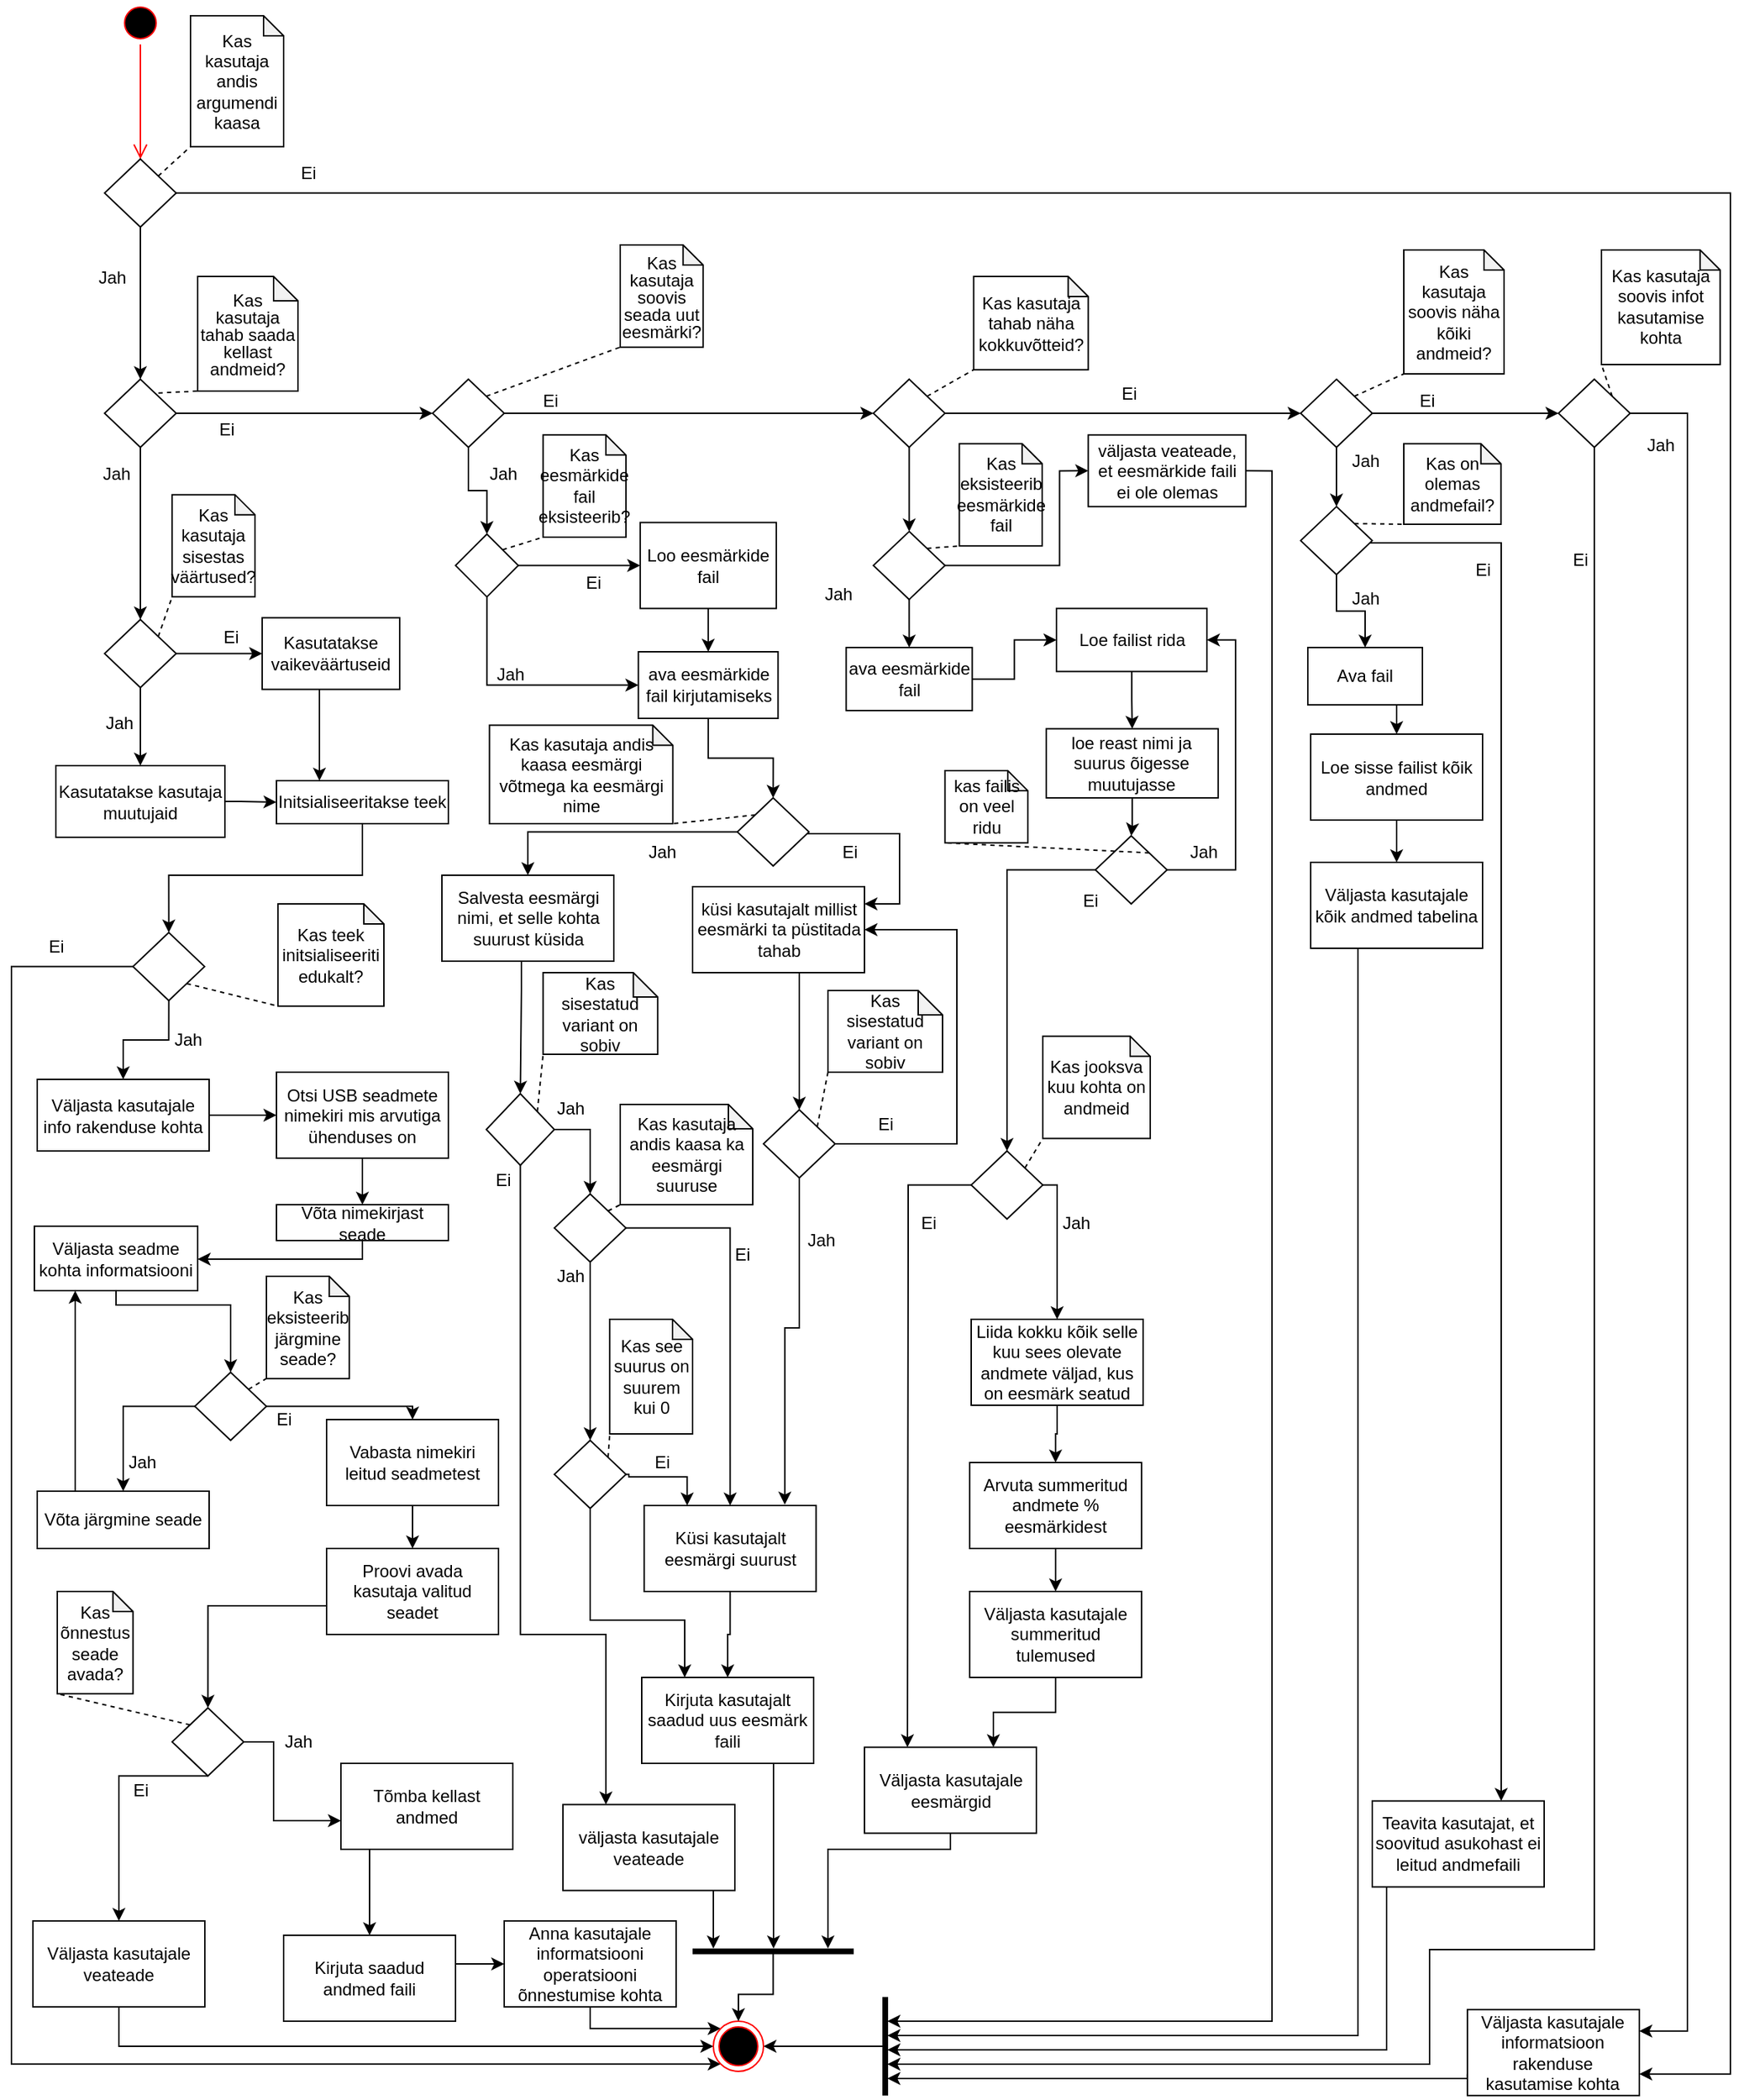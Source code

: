 <mxfile version="14.5.7" type="device"><diagram id="C5RBs43oDa-KdzZeNtuy" name="Page-1"><mxGraphModel dx="1249" dy="677" grid="1" gridSize="10" guides="1" tooltips="1" connect="1" arrows="1" fold="1" page="1" pageScale="1" pageWidth="413" pageHeight="583" math="0" shadow="0"><root><mxCell id="WIyWlLk6GJQsqaUBKTNV-0"/><mxCell id="WIyWlLk6GJQsqaUBKTNV-1" parent="WIyWlLk6GJQsqaUBKTNV-0"/><mxCell id="0MQzWTAwpfe5gg6Ftdvw-22" style="edgeStyle=orthogonalEdgeStyle;rounded=0;orthogonalLoop=1;jettySize=auto;html=1;exitX=0.5;exitY=1;exitDx=0;exitDy=0;entryX=0.5;entryY=0;entryDx=0;entryDy=0;" parent="WIyWlLk6GJQsqaUBKTNV-1" source="Lau1dHaDdbeMZhQTO9tz-0" target="0SZQiMvsvNwYntS5ptb--6" edge="1"><mxGeometry relative="1" as="geometry"><mxPoint x="100" y="434.0" as="targetPoint"/></mxGeometry></mxCell><mxCell id="0MQzWTAwpfe5gg6Ftdvw-5" value="" style="edgeStyle=orthogonalEdgeStyle;rounded=0;orthogonalLoop=1;jettySize=auto;html=1;entryX=0.5;entryY=0;entryDx=0;entryDy=0;" parent="WIyWlLk6GJQsqaUBKTNV-1" source="0MQzWTAwpfe5gg6Ftdvw-2" target="0SZQiMvsvNwYntS5ptb--9" edge="1"><mxGeometry relative="1" as="geometry"><mxPoint x="120" y="650" as="targetPoint"/><Array as="points"><mxPoint x="255" y="630"/><mxPoint x="120" y="630"/></Array></mxGeometry></mxCell><mxCell id="0MQzWTAwpfe5gg6Ftdvw-2" value="Initsialiseeritakse teek" style="rounded=0;whiteSpace=wrap;html=1;" parent="WIyWlLk6GJQsqaUBKTNV-1" vertex="1"><mxGeometry x="195" y="564" width="120" height="30" as="geometry"/></mxCell><mxCell id="0MQzWTAwpfe5gg6Ftdvw-33" value="" style="edgeStyle=orthogonalEdgeStyle;rounded=0;orthogonalLoop=1;jettySize=auto;html=1;entryX=0;entryY=0.5;entryDx=0;entryDy=0;" parent="WIyWlLk6GJQsqaUBKTNV-1" source="0MQzWTAwpfe5gg6Ftdvw-4" target="0MQzWTAwpfe5gg6Ftdvw-32" edge="1"><mxGeometry relative="1" as="geometry"><Array as="points"><mxPoint x="190" y="798"/><mxPoint x="190" y="798"/></Array></mxGeometry></mxCell><mxCell id="0MQzWTAwpfe5gg6Ftdvw-4" value="&lt;div&gt;Väljasta kasutajale info rakenduse kohta&lt;/div&gt;" style="whiteSpace=wrap;html=1;rounded=0;" parent="WIyWlLk6GJQsqaUBKTNV-1" vertex="1"><mxGeometry x="28" y="772.5" width="120" height="50" as="geometry"/></mxCell><mxCell id="0MQzWTAwpfe5gg6Ftdvw-16" value="" style="edgeStyle=orthogonalEdgeStyle;rounded=0;orthogonalLoop=1;jettySize=auto;html=1;exitX=0;exitY=0.5;exitDx=0;exitDy=0;entryX=0;entryY=1;entryDx=0;entryDy=0;" parent="WIyWlLk6GJQsqaUBKTNV-1" source="0SZQiMvsvNwYntS5ptb--9" target="5x8THgTxHifOIeR1zCwG-6" edge="1"><mxGeometry relative="1" as="geometry"><mxPoint x="80" y="690" as="sourcePoint"/><Array as="points"><mxPoint x="10" y="694"/><mxPoint x="10" y="1460"/></Array><mxPoint x="525" y="1530" as="targetPoint"/></mxGeometry></mxCell><mxCell id="0MQzWTAwpfe5gg6Ftdvw-31" style="edgeStyle=orthogonalEdgeStyle;rounded=0;orthogonalLoop=1;jettySize=auto;html=1;exitX=0.5;exitY=1;exitDx=0;exitDy=0;entryX=0.5;entryY=0;entryDx=0;entryDy=0;" parent="WIyWlLk6GJQsqaUBKTNV-1" source="0SZQiMvsvNwYntS5ptb--9" target="0MQzWTAwpfe5gg6Ftdvw-4" edge="1"><mxGeometry relative="1" as="geometry"><mxPoint x="120" y="730" as="sourcePoint"/></mxGeometry></mxCell><mxCell id="0MQzWTAwpfe5gg6Ftdvw-14" value="&lt;div&gt;Jah&lt;/div&gt;" style="text;html=1;align=center;verticalAlign=middle;resizable=0;points=[];autosize=1;" parent="WIyWlLk6GJQsqaUBKTNV-1" vertex="1"><mxGeometry x="118" y="735" width="30" height="20" as="geometry"/></mxCell><mxCell id="0MQzWTAwpfe5gg6Ftdvw-74" style="edgeStyle=orthogonalEdgeStyle;rounded=0;orthogonalLoop=1;jettySize=auto;html=1;exitX=1;exitY=0.5;exitDx=0;exitDy=0;entryX=0;entryY=0.5;entryDx=0;entryDy=0;" parent="WIyWlLk6GJQsqaUBKTNV-1" source="0SZQiMvsvNwYntS5ptb--6" target="0MQzWTAwpfe5gg6Ftdvw-26" edge="1"><mxGeometry relative="1" as="geometry"><mxPoint x="140" y="474.0" as="sourcePoint"/></mxGeometry></mxCell><mxCell id="0MQzWTAwpfe5gg6Ftdvw-24" value="Ei" style="text;html=1;align=center;verticalAlign=middle;resizable=0;points=[];autosize=1;" parent="WIyWlLk6GJQsqaUBKTNV-1" vertex="1"><mxGeometry x="148" y="454" width="30" height="20" as="geometry"/></mxCell><mxCell id="Lau1dHaDdbeMZhQTO9tz-17" style="edgeStyle=orthogonalEdgeStyle;rounded=0;orthogonalLoop=1;jettySize=auto;html=1;exitX=1;exitY=0.5;exitDx=0;exitDy=0;entryX=0;entryY=0.5;entryDx=0;entryDy=0;" parent="WIyWlLk6GJQsqaUBKTNV-1" source="0MQzWTAwpfe5gg6Ftdvw-25" target="0MQzWTAwpfe5gg6Ftdvw-2" edge="1"><mxGeometry relative="1" as="geometry"><mxPoint x="180" y="579" as="targetPoint"/><Array as="points"><mxPoint x="170" y="579"/></Array></mxGeometry></mxCell><mxCell id="0MQzWTAwpfe5gg6Ftdvw-25" value="&lt;div&gt;Kasutatakse kasutaja muutujaid&lt;/div&gt;" style="whiteSpace=wrap;html=1;" parent="WIyWlLk6GJQsqaUBKTNV-1" vertex="1"><mxGeometry x="41" y="553.5" width="118" height="50" as="geometry"/></mxCell><mxCell id="0MQzWTAwpfe5gg6Ftdvw-76" style="edgeStyle=orthogonalEdgeStyle;rounded=0;orthogonalLoop=1;jettySize=auto;html=1;exitX=0.5;exitY=1;exitDx=0;exitDy=0;entryX=0.25;entryY=0;entryDx=0;entryDy=0;" parent="WIyWlLk6GJQsqaUBKTNV-1" source="0MQzWTAwpfe5gg6Ftdvw-26" target="0MQzWTAwpfe5gg6Ftdvw-2" edge="1"><mxGeometry relative="1" as="geometry"><mxPoint x="476" y="574" as="targetPoint"/><Array as="points"><mxPoint x="225" y="499"/></Array></mxGeometry></mxCell><mxCell id="0MQzWTAwpfe5gg6Ftdvw-26" value="Kasutatakse vaikeväärtuseid" style="whiteSpace=wrap;html=1;" parent="WIyWlLk6GJQsqaUBKTNV-1" vertex="1"><mxGeometry x="185.04" y="450.25" width="96" height="50" as="geometry"/></mxCell><mxCell id="0MQzWTAwpfe5gg6Ftdvw-35" value="" style="edgeStyle=orthogonalEdgeStyle;rounded=0;orthogonalLoop=1;jettySize=auto;html=1;" parent="WIyWlLk6GJQsqaUBKTNV-1" source="0MQzWTAwpfe5gg6Ftdvw-32" target="0MQzWTAwpfe5gg6Ftdvw-34" edge="1"><mxGeometry relative="1" as="geometry"/></mxCell><mxCell id="0MQzWTAwpfe5gg6Ftdvw-32" value="Otsi USB seadmete nimekiri mis arvutiga ühenduses on" style="whiteSpace=wrap;html=1;rounded=0;" parent="WIyWlLk6GJQsqaUBKTNV-1" vertex="1"><mxGeometry x="195" y="767.5" width="120" height="60" as="geometry"/></mxCell><mxCell id="0MQzWTAwpfe5gg6Ftdvw-37" value="" style="edgeStyle=orthogonalEdgeStyle;rounded=0;orthogonalLoop=1;jettySize=auto;html=1;exitX=0.5;exitY=1;exitDx=0;exitDy=0;" parent="WIyWlLk6GJQsqaUBKTNV-1" source="0MQzWTAwpfe5gg6Ftdvw-34" target="0MQzWTAwpfe5gg6Ftdvw-36" edge="1"><mxGeometry relative="1" as="geometry"><Array as="points"><mxPoint x="255" y="898"/></Array></mxGeometry></mxCell><mxCell id="0MQzWTAwpfe5gg6Ftdvw-34" value="&lt;div&gt;Võta nimekirjast seade&lt;/div&gt;" style="whiteSpace=wrap;html=1;rounded=0;" parent="WIyWlLk6GJQsqaUBKTNV-1" vertex="1"><mxGeometry x="195" y="860" width="120" height="25" as="geometry"/></mxCell><mxCell id="0MQzWTAwpfe5gg6Ftdvw-39" value="" style="edgeStyle=orthogonalEdgeStyle;rounded=0;orthogonalLoop=1;jettySize=auto;html=1;entryX=0.5;entryY=0;entryDx=0;entryDy=0;" parent="WIyWlLk6GJQsqaUBKTNV-1" source="0MQzWTAwpfe5gg6Ftdvw-36" target="0SZQiMvsvNwYntS5ptb--11" edge="1"><mxGeometry relative="1" as="geometry"><Array as="points"><mxPoint x="83" y="930"/><mxPoint x="163" y="930"/></Array><mxPoint x="160" y="980" as="targetPoint"/></mxGeometry></mxCell><mxCell id="0MQzWTAwpfe5gg6Ftdvw-36" value="&lt;div&gt;Väljasta seadme kohta informatsiooni&lt;/div&gt;" style="whiteSpace=wrap;html=1;rounded=0;" parent="WIyWlLk6GJQsqaUBKTNV-1" vertex="1"><mxGeometry x="26" y="875" width="114" height="45" as="geometry"/></mxCell><mxCell id="0MQzWTAwpfe5gg6Ftdvw-41" value="" style="edgeStyle=orthogonalEdgeStyle;rounded=0;orthogonalLoop=1;jettySize=auto;html=1;exitX=0;exitY=0.5;exitDx=0;exitDy=0;" parent="WIyWlLk6GJQsqaUBKTNV-1" source="0SZQiMvsvNwYntS5ptb--11" target="0MQzWTAwpfe5gg6Ftdvw-40" edge="1"><mxGeometry relative="1" as="geometry"><mxPoint x="140" y="1000" as="sourcePoint"/></mxGeometry></mxCell><mxCell id="0MQzWTAwpfe5gg6Ftdvw-45" value="" style="edgeStyle=orthogonalEdgeStyle;rounded=0;orthogonalLoop=1;jettySize=auto;html=1;exitX=1;exitY=0.5;exitDx=0;exitDy=0;" parent="WIyWlLk6GJQsqaUBKTNV-1" source="0SZQiMvsvNwYntS5ptb--11" target="0MQzWTAwpfe5gg6Ftdvw-44" edge="1"><mxGeometry relative="1" as="geometry"><mxPoint x="180" y="1000" as="sourcePoint"/><Array as="points"><mxPoint x="290" y="1001"/></Array></mxGeometry></mxCell><mxCell id="0MQzWTAwpfe5gg6Ftdvw-42" style="edgeStyle=orthogonalEdgeStyle;rounded=0;orthogonalLoop=1;jettySize=auto;html=1;exitX=0.75;exitY=0;exitDx=0;exitDy=0;entryX=0.25;entryY=1;entryDx=0;entryDy=0;" parent="WIyWlLk6GJQsqaUBKTNV-1" source="0MQzWTAwpfe5gg6Ftdvw-40" target="0MQzWTAwpfe5gg6Ftdvw-36" edge="1"><mxGeometry relative="1" as="geometry"><Array as="points"><mxPoint x="55" y="1060"/></Array></mxGeometry></mxCell><mxCell id="0MQzWTAwpfe5gg6Ftdvw-40" value="Võta järgmine seade" style="whiteSpace=wrap;html=1;rounded=0;" parent="WIyWlLk6GJQsqaUBKTNV-1" vertex="1"><mxGeometry x="28" y="1060" width="120" height="40" as="geometry"/></mxCell><mxCell id="0MQzWTAwpfe5gg6Ftdvw-43" value="Jah" style="text;html=1;align=center;verticalAlign=middle;resizable=0;points=[];autosize=1;" parent="WIyWlLk6GJQsqaUBKTNV-1" vertex="1"><mxGeometry x="86" y="1030" width="30" height="20" as="geometry"/></mxCell><mxCell id="0MQzWTAwpfe5gg6Ftdvw-47" value="" style="edgeStyle=orthogonalEdgeStyle;rounded=0;orthogonalLoop=1;jettySize=auto;html=1;" parent="WIyWlLk6GJQsqaUBKTNV-1" source="0MQzWTAwpfe5gg6Ftdvw-44" target="0MQzWTAwpfe5gg6Ftdvw-46" edge="1"><mxGeometry relative="1" as="geometry"/></mxCell><mxCell id="0MQzWTAwpfe5gg6Ftdvw-44" value="Vabasta nimekiri leitud seadmetest" style="whiteSpace=wrap;html=1;rounded=0;" parent="WIyWlLk6GJQsqaUBKTNV-1" vertex="1"><mxGeometry x="230" y="1010" width="120" height="60" as="geometry"/></mxCell><mxCell id="0MQzWTAwpfe5gg6Ftdvw-49" value="" style="edgeStyle=orthogonalEdgeStyle;rounded=0;orthogonalLoop=1;jettySize=auto;html=1;exitX=0;exitY=0.5;exitDx=0;exitDy=0;entryX=0.5;entryY=0;entryDx=0;entryDy=0;" parent="WIyWlLk6GJQsqaUBKTNV-1" source="0MQzWTAwpfe5gg6Ftdvw-46" target="0SZQiMvsvNwYntS5ptb--12" edge="1"><mxGeometry relative="1" as="geometry"><Array as="points"><mxPoint x="230" y="1140"/><mxPoint x="147" y="1140"/></Array><mxPoint x="147" y="1210.472" as="targetPoint"/></mxGeometry></mxCell><mxCell id="0MQzWTAwpfe5gg6Ftdvw-46" value="Proovi avada kasutaja valitud seadet" style="whiteSpace=wrap;html=1;rounded=0;" parent="WIyWlLk6GJQsqaUBKTNV-1" vertex="1"><mxGeometry x="230" y="1100" width="120" height="60" as="geometry"/></mxCell><mxCell id="0MQzWTAwpfe5gg6Ftdvw-51" value="" style="edgeStyle=orthogonalEdgeStyle;rounded=0;orthogonalLoop=1;jettySize=auto;html=1;exitX=1;exitY=0.5;exitDx=0;exitDy=0;" parent="WIyWlLk6GJQsqaUBKTNV-1" source="0SZQiMvsvNwYntS5ptb--12" target="0MQzWTAwpfe5gg6Ftdvw-50" edge="1"><mxGeometry relative="1" as="geometry"><Array as="points"><mxPoint x="193" y="1235"/><mxPoint x="193" y="1290"/></Array><mxPoint x="172.963" y="1235.034" as="sourcePoint"/></mxGeometry></mxCell><mxCell id="0MQzWTAwpfe5gg6Ftdvw-53" value="" style="edgeStyle=orthogonalEdgeStyle;rounded=0;orthogonalLoop=1;jettySize=auto;html=1;entryX=0.5;entryY=0;entryDx=0;entryDy=0;exitX=0.5;exitY=1;exitDx=0;exitDy=0;" parent="WIyWlLk6GJQsqaUBKTNV-1" source="0SZQiMvsvNwYntS5ptb--12" target="0MQzWTAwpfe5gg6Ftdvw-52" edge="1"><mxGeometry relative="1" as="geometry"><mxPoint x="146.517" y="1259.984" as="sourcePoint"/><Array as="points"><mxPoint x="85" y="1259"/></Array></mxGeometry></mxCell><mxCell id="0MQzWTAwpfe5gg6Ftdvw-50" value="Tõmba kellast andmed" style="whiteSpace=wrap;html=1;rounded=0;" parent="WIyWlLk6GJQsqaUBKTNV-1" vertex="1"><mxGeometry x="240" y="1250" width="120" height="60" as="geometry"/></mxCell><mxCell id="0MQzWTAwpfe5gg6Ftdvw-55" style="edgeStyle=orthogonalEdgeStyle;rounded=0;orthogonalLoop=1;jettySize=auto;html=1;exitX=0.5;exitY=1;exitDx=0;exitDy=0;entryX=0;entryY=0.5;entryDx=0;entryDy=0;" parent="WIyWlLk6GJQsqaUBKTNV-1" source="0MQzWTAwpfe5gg6Ftdvw-52" target="5x8THgTxHifOIeR1zCwG-6" edge="1"><mxGeometry relative="1" as="geometry"><Array as="points"><mxPoint x="85" y="1448"/></Array><mxPoint x="525" y="1495" as="targetPoint"/></mxGeometry></mxCell><mxCell id="0MQzWTAwpfe5gg6Ftdvw-54" value="Ei" style="text;html=1;align=center;verticalAlign=middle;resizable=0;points=[];autosize=1;" parent="WIyWlLk6GJQsqaUBKTNV-1" vertex="1"><mxGeometry x="85" y="1258.75" width="30" height="20" as="geometry"/></mxCell><mxCell id="0MQzWTAwpfe5gg6Ftdvw-56" value="Jah" style="text;html=1;align=center;verticalAlign=middle;resizable=0;points=[];autosize=1;" parent="WIyWlLk6GJQsqaUBKTNV-1" vertex="1"><mxGeometry x="195" y="1225" width="30" height="20" as="geometry"/></mxCell><mxCell id="0MQzWTAwpfe5gg6Ftdvw-64" value="" style="edgeStyle=orthogonalEdgeStyle;rounded=0;orthogonalLoop=1;jettySize=auto;html=1;exitX=0;exitY=0.5;exitDx=0;exitDy=0;entryX=0.5;entryY=0;entryDx=0;entryDy=0;" parent="WIyWlLk6GJQsqaUBKTNV-1" edge="1"><mxGeometry relative="1" as="geometry"><mxPoint x="549.0" y="795" as="sourcePoint"/></mxGeometry></mxCell><mxCell id="0MQzWTAwpfe5gg6Ftdvw-70" value="" style="edgeStyle=orthogonalEdgeStyle;rounded=0;orthogonalLoop=1;jettySize=auto;html=1;entryX=0.5;entryY=0;entryDx=0;entryDy=0;" parent="WIyWlLk6GJQsqaUBKTNV-1" edge="1"><mxGeometry relative="1" as="geometry"><Array as="points"><mxPoint x="325" y="800"/><mxPoint x="325" y="740"/><mxPoint x="265" y="740"/></Array><mxPoint x="395" y="800" as="sourcePoint"/></mxGeometry></mxCell><mxCell id="Lau1dHaDdbeMZhQTO9tz-61" style="edgeStyle=orthogonalEdgeStyle;rounded=0;orthogonalLoop=1;jettySize=auto;html=1;exitX=1;exitY=0.5;exitDx=0;exitDy=0;entryX=0;entryY=0.5;entryDx=0;entryDy=0;" parent="WIyWlLk6GJQsqaUBKTNV-1" source="Lau1dHaDdbeMZhQTO9tz-0" target="0SZQiMvsvNwYntS5ptb--1" edge="1"><mxGeometry relative="1" as="geometry"><mxPoint x="326" y="306.25" as="targetPoint"/></mxGeometry></mxCell><mxCell id="Lau1dHaDdbeMZhQTO9tz-0" value="" style="rhombus;whiteSpace=wrap;html=1;" parent="WIyWlLk6GJQsqaUBKTNV-1" vertex="1"><mxGeometry x="75" y="283.75" width="50" height="47.5" as="geometry"/></mxCell><mxCell id="Lau1dHaDdbeMZhQTO9tz-1" value="&lt;div&gt;Jah&lt;/div&gt;" style="text;html=1;align=center;verticalAlign=middle;resizable=0;points=[];autosize=1;" parent="WIyWlLk6GJQsqaUBKTNV-1" vertex="1"><mxGeometry x="68" y="340" width="30" height="20" as="geometry"/></mxCell><mxCell id="Lau1dHaDdbeMZhQTO9tz-63" style="edgeStyle=orthogonalEdgeStyle;rounded=0;orthogonalLoop=1;jettySize=auto;html=1;exitX=1;exitY=0.5;exitDx=0;exitDy=0;entryX=0;entryY=0.5;entryDx=0;entryDy=0;" parent="WIyWlLk6GJQsqaUBKTNV-1" source="0SZQiMvsvNwYntS5ptb--2" target="0SZQiMvsvNwYntS5ptb--3" edge="1"><mxGeometry relative="1" as="geometry"><mxPoint x="555" y="306.72" as="sourcePoint"/><mxPoint x="660" y="306.725" as="targetPoint"/><Array as="points"/></mxGeometry></mxCell><mxCell id="Lau1dHaDdbeMZhQTO9tz-5" value="Ei" style="text;html=1;align=center;verticalAlign=middle;resizable=0;points=[];autosize=1;" parent="WIyWlLk6GJQsqaUBKTNV-1" vertex="1"><mxGeometry x="145" y="308.75" width="30" height="20" as="geometry"/></mxCell><mxCell id="Lau1dHaDdbeMZhQTO9tz-6" value="&lt;div&gt;Jah&lt;/div&gt;" style="text;html=1;align=center;verticalAlign=middle;resizable=0;points=[];autosize=1;" parent="WIyWlLk6GJQsqaUBKTNV-1" vertex="1"><mxGeometry x="70" y="514" width="30" height="20" as="geometry"/></mxCell><mxCell id="Lau1dHaDdbeMZhQTO9tz-51" style="edgeStyle=orthogonalEdgeStyle;rounded=0;orthogonalLoop=1;jettySize=auto;html=1;exitX=0.25;exitY=1;exitDx=0;exitDy=0;" parent="WIyWlLk6GJQsqaUBKTNV-1" source="Lau1dHaDdbeMZhQTO9tz-11" target="Ki42LZvIbCQ81nMdjJpu-18" edge="1"><mxGeometry relative="1" as="geometry"><Array as="points"><mxPoint x="950" y="681"/><mxPoint x="950" y="1440"/></Array><mxPoint x="700" y="1320" as="targetPoint"/></mxGeometry></mxCell><mxCell id="Lau1dHaDdbeMZhQTO9tz-11" value="Väljasta kasutajale kõik andmed tabelina" style="whiteSpace=wrap;html=1;rounded=0;" parent="WIyWlLk6GJQsqaUBKTNV-1" vertex="1"><mxGeometry x="917" y="621" width="120" height="60" as="geometry"/></mxCell><mxCell id="Lau1dHaDdbeMZhQTO9tz-48" style="edgeStyle=orthogonalEdgeStyle;rounded=0;orthogonalLoop=1;jettySize=auto;html=1;exitX=0.5;exitY=1;exitDx=0;exitDy=0;" parent="WIyWlLk6GJQsqaUBKTNV-1" source="Lau1dHaDdbeMZhQTO9tz-12" target="h8EN_4ZaCWFlHgKiybYx-75" edge="1"><mxGeometry relative="1" as="geometry"><Array as="points"><mxPoint x="666" y="1310"/><mxPoint x="580" y="1310"/></Array><mxPoint x="585" y="1480" as="targetPoint"/></mxGeometry></mxCell><mxCell id="Lau1dHaDdbeMZhQTO9tz-12" value="Väljasta kasutajale eesmärgid" style="whiteSpace=wrap;html=1;rounded=0;" parent="WIyWlLk6GJQsqaUBKTNV-1" vertex="1"><mxGeometry x="605.5" y="1238.75" width="120" height="60" as="geometry"/></mxCell><mxCell id="Lau1dHaDdbeMZhQTO9tz-62" style="edgeStyle=orthogonalEdgeStyle;rounded=0;orthogonalLoop=1;jettySize=auto;html=1;exitX=1;exitY=0.5;exitDx=0;exitDy=0;entryX=0;entryY=0.5;entryDx=0;entryDy=0;" parent="WIyWlLk6GJQsqaUBKTNV-1" source="0SZQiMvsvNwYntS5ptb--1" target="0SZQiMvsvNwYntS5ptb--2" edge="1"><mxGeometry relative="1" as="geometry"><mxPoint x="373" y="306.25" as="sourcePoint"/><mxPoint x="505" y="306.72" as="targetPoint"/></mxGeometry></mxCell><mxCell id="h8EN_4ZaCWFlHgKiybYx-86" style="edgeStyle=orthogonalEdgeStyle;rounded=0;orthogonalLoop=1;jettySize=auto;html=1;exitX=0.5;exitY=1;exitDx=0;exitDy=0;" edge="1" parent="WIyWlLk6GJQsqaUBKTNV-1" source="Lau1dHaDdbeMZhQTO9tz-15" target="Lau1dHaDdbeMZhQTO9tz-43"><mxGeometry relative="1" as="geometry"/></mxCell><mxCell id="Lau1dHaDdbeMZhQTO9tz-15" value="Küsi kasutajalt eesmärgi suurust" style="whiteSpace=wrap;html=1;rounded=0;" parent="WIyWlLk6GJQsqaUBKTNV-1" vertex="1"><mxGeometry x="451.72" y="1070" width="120" height="60" as="geometry"/></mxCell><mxCell id="0MQzWTAwpfe5gg6Ftdvw-17" value="&lt;div&gt;Ei&lt;/div&gt;" style="text;html=1;align=center;verticalAlign=middle;resizable=0;points=[];autosize=1;" parent="WIyWlLk6GJQsqaUBKTNV-1" vertex="1"><mxGeometry x="26" y="670" width="30" height="20" as="geometry"/></mxCell><mxCell id="Lau1dHaDdbeMZhQTO9tz-20" value="&lt;div&gt;Ei&lt;/div&gt;" style="text;html=1;align=center;verticalAlign=middle;resizable=0;points=[];autosize=1;" parent="WIyWlLk6GJQsqaUBKTNV-1" vertex="1"><mxGeometry x="185.04" y="1000" width="30" height="20" as="geometry"/></mxCell><mxCell id="Lau1dHaDdbeMZhQTO9tz-57" style="edgeStyle=orthogonalEdgeStyle;rounded=0;orthogonalLoop=1;jettySize=auto;html=1;exitX=1;exitY=0.5;exitDx=0;exitDy=0;entryX=0;entryY=0.5;entryDx=0;entryDy=0;" parent="WIyWlLk6GJQsqaUBKTNV-1" source="Lau1dHaDdbeMZhQTO9tz-23" target="Lau1dHaDdbeMZhQTO9tz-46" edge="1"><mxGeometry relative="1" as="geometry"><Array as="points"><mxPoint x="320" y="1390"/></Array></mxGeometry></mxCell><mxCell id="Lau1dHaDdbeMZhQTO9tz-23" value="Kirjuta saadud andmed faili" style="whiteSpace=wrap;html=1;rounded=0;" parent="WIyWlLk6GJQsqaUBKTNV-1" vertex="1"><mxGeometry x="200" y="1370" width="120" height="60" as="geometry"/></mxCell><mxCell id="Lau1dHaDdbeMZhQTO9tz-27" value="&lt;div&gt;Jah&lt;/div&gt;" style="text;html=1;align=center;verticalAlign=middle;resizable=0;points=[];autosize=1;" parent="WIyWlLk6GJQsqaUBKTNV-1" vertex="1"><mxGeometry x="571.72" y="423.76" width="30" height="20" as="geometry"/></mxCell><mxCell id="Lau1dHaDdbeMZhQTO9tz-28" value="Ei" style="text;html=1;align=center;verticalAlign=middle;resizable=0;points=[];autosize=1;rotation=0;" parent="WIyWlLk6GJQsqaUBKTNV-1" vertex="1"><mxGeometry x="775" y="283.75" width="30" height="20" as="geometry"/></mxCell><mxCell id="Lau1dHaDdbeMZhQTO9tz-29" value="&lt;div&gt;Jah&lt;/div&gt;" style="text;html=1;align=center;verticalAlign=middle;resizable=0;points=[];autosize=1;" parent="WIyWlLk6GJQsqaUBKTNV-1" vertex="1"><mxGeometry x="337.5" y="340" width="30" height="20" as="geometry"/></mxCell><mxCell id="Lau1dHaDdbeMZhQTO9tz-30" value="Ei" style="text;html=1;align=center;verticalAlign=middle;resizable=0;points=[];autosize=1;" parent="WIyWlLk6GJQsqaUBKTNV-1" vertex="1"><mxGeometry x="371.04" y="288.75" width="30" height="20" as="geometry"/></mxCell><mxCell id="Lau1dHaDdbeMZhQTO9tz-31" value="&lt;div&gt;Jah&lt;/div&gt;" style="text;html=1;align=center;verticalAlign=middle;resizable=0;points=[];autosize=1;" parent="WIyWlLk6GJQsqaUBKTNV-1" vertex="1"><mxGeometry x="940" y="331.25" width="30" height="20" as="geometry"/></mxCell><mxCell id="Lau1dHaDdbeMZhQTO9tz-32" value="Ei" style="text;html=1;align=center;verticalAlign=middle;resizable=0;points=[];autosize=1;" parent="WIyWlLk6GJQsqaUBKTNV-1" vertex="1"><mxGeometry x="983.08" y="288.75" width="30" height="20" as="geometry"/></mxCell><mxCell id="Lau1dHaDdbeMZhQTO9tz-36" style="edgeStyle=orthogonalEdgeStyle;rounded=0;orthogonalLoop=1;jettySize=auto;html=1;" parent="WIyWlLk6GJQsqaUBKTNV-1" source="Ki42LZvIbCQ81nMdjJpu-18" target="5x8THgTxHifOIeR1zCwG-6" edge="1"><mxGeometry relative="1" as="geometry"><Array as="points"/><mxPoint x="645" y="1510" as="targetPoint"/></mxGeometry></mxCell><mxCell id="h8EN_4ZaCWFlHgKiybYx-151" style="edgeStyle=orthogonalEdgeStyle;rounded=0;orthogonalLoop=1;jettySize=auto;html=1;exitX=0;exitY=0.75;exitDx=0;exitDy=0;" edge="1" parent="WIyWlLk6GJQsqaUBKTNV-1" source="Lau1dHaDdbeMZhQTO9tz-35" target="Ki42LZvIbCQ81nMdjJpu-18"><mxGeometry relative="1" as="geometry"><mxPoint x="720" y="1458" as="targetPoint"/><Array as="points"><mxPoint x="1026" y="1470"/></Array></mxGeometry></mxCell><mxCell id="Lau1dHaDdbeMZhQTO9tz-35" value="Väljasta kasutajale informatsioon rakenduse kasutamise kohta" style="whiteSpace=wrap;html=1;" parent="WIyWlLk6GJQsqaUBKTNV-1" vertex="1"><mxGeometry x="1026.42" y="1421.88" width="120" height="60" as="geometry"/></mxCell><mxCell id="h8EN_4ZaCWFlHgKiybYx-81" value="" style="edgeStyle=orthogonalEdgeStyle;rounded=0;orthogonalLoop=1;jettySize=auto;html=1;" edge="1" parent="WIyWlLk6GJQsqaUBKTNV-1" source="Lau1dHaDdbeMZhQTO9tz-43" target="h8EN_4ZaCWFlHgKiybYx-75"><mxGeometry relative="1" as="geometry"><Array as="points"><mxPoint x="542" y="1260"/><mxPoint x="542" y="1260"/></Array></mxGeometry></mxCell><mxCell id="Lau1dHaDdbeMZhQTO9tz-43" value="Kirjuta kasutajalt saadud uus eesmärk faili" style="whiteSpace=wrap;html=1;rounded=0;" parent="WIyWlLk6GJQsqaUBKTNV-1" vertex="1"><mxGeometry x="450" y="1190" width="120" height="60" as="geometry"/></mxCell><mxCell id="Lau1dHaDdbeMZhQTO9tz-47" style="edgeStyle=orthogonalEdgeStyle;rounded=0;orthogonalLoop=1;jettySize=auto;html=1;exitX=0.5;exitY=1;exitDx=0;exitDy=0;entryX=0;entryY=0;entryDx=0;entryDy=0;" parent="WIyWlLk6GJQsqaUBKTNV-1" source="Lau1dHaDdbeMZhQTO9tz-46" target="5x8THgTxHifOIeR1zCwG-6" edge="1"><mxGeometry relative="1" as="geometry"><mxPoint x="555" y="1480" as="targetPoint"/><Array as="points"><mxPoint x="414" y="1435"/></Array></mxGeometry></mxCell><mxCell id="Lau1dHaDdbeMZhQTO9tz-46" value="Anna kasutajale informatsiooni operatsiooni õnnestumise kohta" style="whiteSpace=wrap;html=1;" parent="WIyWlLk6GJQsqaUBKTNV-1" vertex="1"><mxGeometry x="354" y="1360" width="120" height="60" as="geometry"/></mxCell><mxCell id="Lau1dHaDdbeMZhQTO9tz-50" style="edgeStyle=orthogonalEdgeStyle;rounded=0;orthogonalLoop=1;jettySize=auto;html=1;exitX=0.5;exitY=1;exitDx=0;exitDy=0;entryX=0.5;entryY=0;entryDx=0;entryDy=0;" parent="WIyWlLk6GJQsqaUBKTNV-1" source="Lau1dHaDdbeMZhQTO9tz-49" target="Lau1dHaDdbeMZhQTO9tz-11" edge="1"><mxGeometry relative="1" as="geometry"/></mxCell><mxCell id="Lau1dHaDdbeMZhQTO9tz-49" value="&lt;div&gt;Loe sisse failist kõik andmed&lt;/div&gt;" style="whiteSpace=wrap;html=1;" parent="WIyWlLk6GJQsqaUBKTNV-1" vertex="1"><mxGeometry x="917.0" y="531.5" width="120" height="60" as="geometry"/></mxCell><mxCell id="h8EN_4ZaCWFlHgKiybYx-131" style="edgeStyle=orthogonalEdgeStyle;rounded=0;orthogonalLoop=1;jettySize=auto;html=1;exitX=0.5;exitY=1;exitDx=0;exitDy=0;entryX=0.5;entryY=0;entryDx=0;entryDy=0;" edge="1" parent="WIyWlLk6GJQsqaUBKTNV-1" source="Lau1dHaDdbeMZhQTO9tz-53" target="h8EN_4ZaCWFlHgKiybYx-135"><mxGeometry relative="1" as="geometry"/></mxCell><mxCell id="Lau1dHaDdbeMZhQTO9tz-53" value="Arvuta summeritud andmete % eesmärkidest" style="whiteSpace=wrap;html=1;" parent="WIyWlLk6GJQsqaUBKTNV-1" vertex="1"><mxGeometry x="678.92" y="1040" width="120" height="60" as="geometry"/></mxCell><mxCell id="0MQzWTAwpfe5gg6Ftdvw-52" value="Väljasta kasutajale veateade" style="whiteSpace=wrap;html=1;rounded=0;" parent="WIyWlLk6GJQsqaUBKTNV-1" vertex="1"><mxGeometry x="25" y="1360" width="120" height="60" as="geometry"/></mxCell><mxCell id="Lau1dHaDdbeMZhQTO9tz-59" value="" style="edgeStyle=orthogonalEdgeStyle;rounded=0;orthogonalLoop=1;jettySize=auto;html=1;entryX=0.5;entryY=0;entryDx=0;entryDy=0;" parent="WIyWlLk6GJQsqaUBKTNV-1" source="0MQzWTAwpfe5gg6Ftdvw-50" target="Lau1dHaDdbeMZhQTO9tz-23" edge="1"><mxGeometry relative="1" as="geometry"><mxPoint x="315" y="1200.0" as="sourcePoint"/><mxPoint x="88" y="1400" as="targetPoint"/><Array as="points"><mxPoint x="260" y="1310"/><mxPoint x="260" y="1310"/></Array></mxGeometry></mxCell><mxCell id="oetlPxRNEg6cU-w2aQ23-0" value="" style="ellipse;html=1;shape=startState;fillColor=#000000;strokeColor=#ff0000;" parent="WIyWlLk6GJQsqaUBKTNV-1" vertex="1"><mxGeometry x="85" y="20" width="30" height="30" as="geometry"/></mxCell><mxCell id="oetlPxRNEg6cU-w2aQ23-1" value="" style="edgeStyle=orthogonalEdgeStyle;html=1;verticalAlign=bottom;endArrow=open;endSize=8;strokeColor=#ff0000;entryX=0.5;entryY=0;entryDx=0;entryDy=0;" parent="WIyWlLk6GJQsqaUBKTNV-1" source="oetlPxRNEg6cU-w2aQ23-0" target="h8EN_4ZaCWFlHgKiybYx-1" edge="1"><mxGeometry relative="1" as="geometry"><mxPoint x="199" y="300" as="targetPoint"/></mxGeometry></mxCell><mxCell id="oetlPxRNEg6cU-w2aQ23-5" value="&lt;p style=&quot;line-height: 90%&quot;&gt;&lt;/p&gt;&lt;div style=&quot;line-height: 100%&quot;&gt;Kas kasutaja tahab saada kellast andmeid?&lt;/div&gt;&lt;p&gt;&lt;/p&gt;" style="shape=note;whiteSpace=wrap;html=1;backgroundOutline=1;darkOpacity=0.05;size=17;" parent="WIyWlLk6GJQsqaUBKTNV-1" vertex="1"><mxGeometry x="140" y="212" width="70" height="80" as="geometry"/></mxCell><mxCell id="oetlPxRNEg6cU-w2aQ23-9" value="" style="endArrow=none;dashed=1;html=1;exitX=0.752;exitY=0.202;exitDx=0;exitDy=0;exitPerimeter=0;entryX=0;entryY=1;entryDx=0;entryDy=0;entryPerimeter=0;" parent="WIyWlLk6GJQsqaUBKTNV-1" source="Lau1dHaDdbeMZhQTO9tz-0" target="oetlPxRNEg6cU-w2aQ23-5" edge="1"><mxGeometry width="50" height="50" relative="1" as="geometry"><mxPoint x="350" y="310" as="sourcePoint"/><mxPoint x="400" y="260" as="targetPoint"/></mxGeometry></mxCell><mxCell id="oetlPxRNEg6cU-w2aQ23-10" value="&lt;p style=&quot;line-height: 100%&quot;&gt;Kas kasutaja soovis seada uut eesmärki?&lt;/p&gt;" style="shape=note;whiteSpace=wrap;html=1;backgroundOutline=1;darkOpacity=0.05;size=14;" parent="WIyWlLk6GJQsqaUBKTNV-1" vertex="1"><mxGeometry x="435" y="190" width="57.84" height="71.34" as="geometry"/></mxCell><mxCell id="oetlPxRNEg6cU-w2aQ23-11" value="" style="endArrow=none;dashed=1;html=1;exitX=1;exitY=0;exitDx=0;exitDy=0;entryX=0;entryY=1;entryDx=0;entryDy=0;entryPerimeter=0;" parent="WIyWlLk6GJQsqaUBKTNV-1" source="0SZQiMvsvNwYntS5ptb--1" target="oetlPxRNEg6cU-w2aQ23-10" edge="1"><mxGeometry width="50" height="50" relative="1" as="geometry"><mxPoint x="388.25" y="287.42" as="sourcePoint"/><mxPoint x="696.84" y="213.76" as="targetPoint"/></mxGeometry></mxCell><mxCell id="oetlPxRNEg6cU-w2aQ23-16" value="Kas kasutaja tahab näha kokkuvõtteid?" style="shape=note;whiteSpace=wrap;html=1;backgroundOutline=1;darkOpacity=0.05;size=14;" parent="WIyWlLk6GJQsqaUBKTNV-1" vertex="1"><mxGeometry x="681.72" y="212" width="80" height="65.09" as="geometry"/></mxCell><mxCell id="oetlPxRNEg6cU-w2aQ23-17" value="" style="endArrow=none;dashed=1;html=1;exitX=1;exitY=0;exitDx=0;exitDy=0;entryX=0;entryY=1;entryDx=0;entryDy=0;entryPerimeter=0;" parent="WIyWlLk6GJQsqaUBKTNV-1" source="0SZQiMvsvNwYntS5ptb--2" target="oetlPxRNEg6cU-w2aQ23-16" edge="1"><mxGeometry width="50" height="50" relative="1" as="geometry"><mxPoint x="504.22" y="293.36" as="sourcePoint"/><mxPoint x="825.31" y="215.09" as="targetPoint"/></mxGeometry></mxCell><mxCell id="oetlPxRNEg6cU-w2aQ23-18" value="Kas kasutaja soovis näha kõiki andmeid?" style="shape=note;whiteSpace=wrap;html=1;backgroundOutline=1;darkOpacity=0.05;size=14;" parent="WIyWlLk6GJQsqaUBKTNV-1" vertex="1"><mxGeometry x="982" y="193.5" width="70" height="86.5" as="geometry"/></mxCell><mxCell id="oetlPxRNEg6cU-w2aQ23-19" value="" style="endArrow=none;dashed=1;html=1;exitX=1;exitY=0;exitDx=0;exitDy=0;entryX=0;entryY=1;entryDx=0;entryDy=0;entryPerimeter=0;" parent="WIyWlLk6GJQsqaUBKTNV-1" source="0SZQiMvsvNwYntS5ptb--3" target="oetlPxRNEg6cU-w2aQ23-18" edge="1"><mxGeometry width="50" height="50" relative="1" as="geometry"><mxPoint x="682" y="290.163" as="sourcePoint"/><mxPoint x="1005.59" y="213.68" as="targetPoint"/></mxGeometry></mxCell><mxCell id="5x8THgTxHifOIeR1zCwG-0" value="Kas teek initsialiseeriti edukalt?" style="shape=note;whiteSpace=wrap;html=1;backgroundOutline=1;darkOpacity=0.05;size=14;" parent="WIyWlLk6GJQsqaUBKTNV-1" vertex="1"><mxGeometry x="196.08" y="650" width="73.92" height="71.34" as="geometry"/></mxCell><mxCell id="5x8THgTxHifOIeR1zCwG-1" value="" style="endArrow=none;dashed=1;html=1;exitX=1;exitY=1;exitDx=0;exitDy=0;entryX=0;entryY=1;entryDx=0;entryDy=0;entryPerimeter=0;" parent="WIyWlLk6GJQsqaUBKTNV-1" source="0SZQiMvsvNwYntS5ptb--9" target="5x8THgTxHifOIeR1zCwG-0" edge="1"><mxGeometry width="50" height="50" relative="1" as="geometry"><mxPoint x="140" y="710" as="sourcePoint"/><mxPoint x="518.59" y="664.18" as="targetPoint"/></mxGeometry></mxCell><mxCell id="5x8THgTxHifOIeR1zCwG-2" value="Kas eksisteerib järgmine seade?" style="shape=note;whiteSpace=wrap;html=1;backgroundOutline=1;darkOpacity=0.05;size=14;" parent="WIyWlLk6GJQsqaUBKTNV-1" vertex="1"><mxGeometry x="188.0" y="910" width="57.84" height="71.34" as="geometry"/></mxCell><mxCell id="5x8THgTxHifOIeR1zCwG-3" value="" style="endArrow=none;dashed=1;html=1;exitX=1;exitY=0;exitDx=0;exitDy=0;entryX=0;entryY=1;entryDx=0;entryDy=0;entryPerimeter=0;" parent="WIyWlLk6GJQsqaUBKTNV-1" source="0SZQiMvsvNwYntS5ptb--11" target="5x8THgTxHifOIeR1zCwG-2" edge="1"><mxGeometry width="50" height="50" relative="1" as="geometry"><mxPoint x="170" y="990" as="sourcePoint"/><mxPoint x="588.59" y="917.18" as="targetPoint"/></mxGeometry></mxCell><mxCell id="5x8THgTxHifOIeR1zCwG-4" value="&lt;div&gt;Kas õnnestus seade avada?&lt;/div&gt;" style="shape=note;whiteSpace=wrap;html=1;backgroundOutline=1;darkOpacity=0.05;size=14;" parent="WIyWlLk6GJQsqaUBKTNV-1" vertex="1"><mxGeometry x="42" y="1130" width="52.84" height="71.34" as="geometry"/></mxCell><mxCell id="5x8THgTxHifOIeR1zCwG-5" value="" style="endArrow=none;dashed=1;html=1;exitX=0;exitY=0;exitDx=0;exitDy=0;entryX=0;entryY=1;entryDx=0;entryDy=0;entryPerimeter=0;" parent="WIyWlLk6GJQsqaUBKTNV-1" source="0SZQiMvsvNwYntS5ptb--12" target="5x8THgTxHifOIeR1zCwG-4" edge="1"><mxGeometry width="50" height="50" relative="1" as="geometry"><mxPoint x="133.25" y="1222.5" as="sourcePoint"/><mxPoint x="667.259" y="1130" as="targetPoint"/></mxGeometry></mxCell><mxCell id="5x8THgTxHifOIeR1zCwG-6" value="" style="ellipse;html=1;shape=endState;fillColor=#000000;strokeColor=#ff0000;" parent="WIyWlLk6GJQsqaUBKTNV-1" vertex="1"><mxGeometry x="500" y="1430" width="35" height="35" as="geometry"/></mxCell><mxCell id="0SZQiMvsvNwYntS5ptb--1" value="" style="rhombus;whiteSpace=wrap;html=1;" parent="WIyWlLk6GJQsqaUBKTNV-1" vertex="1"><mxGeometry x="304" y="283.75" width="50" height="47.5" as="geometry"/></mxCell><mxCell id="h8EN_4ZaCWFlHgKiybYx-97" style="edgeStyle=orthogonalEdgeStyle;rounded=0;orthogonalLoop=1;jettySize=auto;html=1;exitX=0.5;exitY=1;exitDx=0;exitDy=0;entryX=0.5;entryY=0;entryDx=0;entryDy=0;" edge="1" parent="WIyWlLk6GJQsqaUBKTNV-1" source="0SZQiMvsvNwYntS5ptb--2" target="h8EN_4ZaCWFlHgKiybYx-93"><mxGeometry relative="1" as="geometry"/></mxCell><mxCell id="0SZQiMvsvNwYntS5ptb--2" value="" style="rhombus;whiteSpace=wrap;html=1;" parent="WIyWlLk6GJQsqaUBKTNV-1" vertex="1"><mxGeometry x="611.72" y="283.75" width="50" height="47.5" as="geometry"/></mxCell><mxCell id="Ki42LZvIbCQ81nMdjJpu-5" value="" style="edgeStyle=orthogonalEdgeStyle;rounded=0;orthogonalLoop=1;jettySize=auto;html=1;" parent="WIyWlLk6GJQsqaUBKTNV-1" source="0SZQiMvsvNwYntS5ptb--3" target="Ki42LZvIbCQ81nMdjJpu-4" edge="1"><mxGeometry relative="1" as="geometry"/></mxCell><mxCell id="h8EN_4ZaCWFlHgKiybYx-143" style="edgeStyle=orthogonalEdgeStyle;rounded=0;orthogonalLoop=1;jettySize=auto;html=1;exitX=1;exitY=0.5;exitDx=0;exitDy=0;entryX=0;entryY=0.5;entryDx=0;entryDy=0;" edge="1" parent="WIyWlLk6GJQsqaUBKTNV-1" source="0SZQiMvsvNwYntS5ptb--3" target="h8EN_4ZaCWFlHgKiybYx-141"><mxGeometry relative="1" as="geometry"/></mxCell><mxCell id="0SZQiMvsvNwYntS5ptb--3" value="" style="rhombus;whiteSpace=wrap;html=1;" parent="WIyWlLk6GJQsqaUBKTNV-1" vertex="1"><mxGeometry x="910" y="283.753" width="50" height="47.5" as="geometry"/></mxCell><mxCell id="0SZQiMvsvNwYntS5ptb--5" value="&lt;div&gt;Kas kasutaja sisestas väärtused?&lt;/div&gt;" style="shape=note;whiteSpace=wrap;html=1;backgroundOutline=1;darkOpacity=0.05;size=14;" parent="WIyWlLk6GJQsqaUBKTNV-1" vertex="1"><mxGeometry x="122.16" y="364.33" width="57.84" height="71.34" as="geometry"/></mxCell><mxCell id="0SZQiMvsvNwYntS5ptb--7" style="edgeStyle=orthogonalEdgeStyle;rounded=0;orthogonalLoop=1;jettySize=auto;html=1;exitX=0.5;exitY=1;exitDx=0;exitDy=0;entryX=0.5;entryY=0;entryDx=0;entryDy=0;" parent="WIyWlLk6GJQsqaUBKTNV-1" source="0SZQiMvsvNwYntS5ptb--6" target="0MQzWTAwpfe5gg6Ftdvw-25" edge="1"><mxGeometry relative="1" as="geometry"/></mxCell><mxCell id="0SZQiMvsvNwYntS5ptb--6" value="" style="rhombus;whiteSpace=wrap;html=1;" parent="WIyWlLk6GJQsqaUBKTNV-1" vertex="1"><mxGeometry x="75" y="451.5" width="50" height="47.5" as="geometry"/></mxCell><mxCell id="0SZQiMvsvNwYntS5ptb--8" value="" style="endArrow=none;dashed=1;html=1;exitX=1;exitY=0;exitDx=0;exitDy=0;entryX=0;entryY=1;entryDx=0;entryDy=0;entryPerimeter=0;" parent="WIyWlLk6GJQsqaUBKTNV-1" source="0SZQiMvsvNwYntS5ptb--6" target="0SZQiMvsvNwYntS5ptb--5" edge="1"><mxGeometry width="50" height="50" relative="1" as="geometry"><mxPoint x="116.0" y="453.995" as="sourcePoint"/><mxPoint x="133.4" y="443.15" as="targetPoint"/><Array as="points"/></mxGeometry></mxCell><mxCell id="0SZQiMvsvNwYntS5ptb--9" value="" style="rhombus;whiteSpace=wrap;html=1;" parent="WIyWlLk6GJQsqaUBKTNV-1" vertex="1"><mxGeometry x="94.84" y="670" width="50" height="47.5" as="geometry"/></mxCell><mxCell id="0SZQiMvsvNwYntS5ptb--11" value="" style="rhombus;whiteSpace=wrap;html=1;" parent="WIyWlLk6GJQsqaUBKTNV-1" vertex="1"><mxGeometry x="138" y="977" width="50" height="47.5" as="geometry"/></mxCell><mxCell id="0SZQiMvsvNwYntS5ptb--12" value="" style="rhombus;whiteSpace=wrap;html=1;" parent="WIyWlLk6GJQsqaUBKTNV-1" vertex="1"><mxGeometry x="122.16" y="1211.25" width="50" height="47.5" as="geometry"/></mxCell><mxCell id="Ki42LZvIbCQ81nMdjJpu-20" style="edgeStyle=orthogonalEdgeStyle;rounded=0;orthogonalLoop=1;jettySize=auto;html=1;entryX=0.5;entryY=0;entryDx=0;entryDy=0;" parent="WIyWlLk6GJQsqaUBKTNV-1" target="Lau1dHaDdbeMZhQTO9tz-49" edge="1"><mxGeometry relative="1" as="geometry"><mxPoint x="977" y="497.5" as="sourcePoint"/></mxGeometry></mxCell><mxCell id="Ki42LZvIbCQ81nMdjJpu-3" value="Ava fail" style="rounded=0;whiteSpace=wrap;html=1;" parent="WIyWlLk6GJQsqaUBKTNV-1" vertex="1"><mxGeometry x="915" y="471.06" width="80" height="40" as="geometry"/></mxCell><mxCell id="Ki42LZvIbCQ81nMdjJpu-11" value="" style="edgeStyle=orthogonalEdgeStyle;rounded=0;orthogonalLoop=1;jettySize=auto;html=1;entryX=0.75;entryY=0;entryDx=0;entryDy=0;exitX=0;exitY=0.5;exitDx=0;exitDy=0;" parent="WIyWlLk6GJQsqaUBKTNV-1" source="Ki42LZvIbCQ81nMdjJpu-4" target="Ki42LZvIbCQ81nMdjJpu-13" edge="1"><mxGeometry relative="1" as="geometry"><mxPoint x="1147" y="1227.5" as="targetPoint"/><Array as="points"><mxPoint x="940" y="396"/><mxPoint x="940" y="398"/><mxPoint x="1050" y="398"/></Array></mxGeometry></mxCell><mxCell id="h8EN_4ZaCWFlHgKiybYx-140" style="edgeStyle=orthogonalEdgeStyle;rounded=0;orthogonalLoop=1;jettySize=auto;html=1;exitX=0.5;exitY=1;exitDx=0;exitDy=0;entryX=0.5;entryY=0;entryDx=0;entryDy=0;" edge="1" parent="WIyWlLk6GJQsqaUBKTNV-1" source="Ki42LZvIbCQ81nMdjJpu-4" target="Ki42LZvIbCQ81nMdjJpu-3"><mxGeometry relative="1" as="geometry"/></mxCell><mxCell id="Ki42LZvIbCQ81nMdjJpu-4" value="" style="rhombus;whiteSpace=wrap;html=1;" parent="WIyWlLk6GJQsqaUBKTNV-1" vertex="1"><mxGeometry x="910" y="372.663" width="50" height="47.5" as="geometry"/></mxCell><mxCell id="Ki42LZvIbCQ81nMdjJpu-6" value="Kas on olemas andmefail?" style="shape=note;whiteSpace=wrap;html=1;backgroundOutline=1;darkOpacity=0.05;size=14;" parent="WIyWlLk6GJQsqaUBKTNV-1" vertex="1"><mxGeometry x="982.0" y="328.75" width="67.84" height="56.21" as="geometry"/></mxCell><mxCell id="Ki42LZvIbCQ81nMdjJpu-7" value="" style="endArrow=none;dashed=1;html=1;exitX=1;exitY=0;exitDx=0;exitDy=0;entryX=0;entryY=1;entryDx=0;entryDy=0;entryPerimeter=0;" parent="WIyWlLk6GJQsqaUBKTNV-1" source="Ki42LZvIbCQ81nMdjJpu-4" target="Ki42LZvIbCQ81nMdjJpu-6" edge="1"><mxGeometry width="50" height="50" relative="1" as="geometry"><mxPoint x="1089.5" y="435.477" as="sourcePoint"/><mxPoint x="1009.16" y="372.02" as="targetPoint"/></mxGeometry></mxCell><mxCell id="Ki42LZvIbCQ81nMdjJpu-9" value="&lt;div&gt;Jah&lt;/div&gt;" style="text;html=1;align=center;verticalAlign=middle;resizable=0;points=[];autosize=1;" parent="WIyWlLk6GJQsqaUBKTNV-1" vertex="1"><mxGeometry x="940" y="426.5" width="30" height="20" as="geometry"/></mxCell><mxCell id="Ki42LZvIbCQ81nMdjJpu-12" value="Ei" style="text;html=1;align=center;verticalAlign=middle;resizable=0;points=[];autosize=1;" parent="WIyWlLk6GJQsqaUBKTNV-1" vertex="1"><mxGeometry x="1022" y="406.5" width="30" height="20" as="geometry"/></mxCell><mxCell id="Ki42LZvIbCQ81nMdjJpu-14" style="edgeStyle=orthogonalEdgeStyle;rounded=0;orthogonalLoop=1;jettySize=auto;html=1;exitX=0;exitY=0.5;exitDx=0;exitDy=0;" parent="WIyWlLk6GJQsqaUBKTNV-1" source="Ki42LZvIbCQ81nMdjJpu-13" target="Ki42LZvIbCQ81nMdjJpu-18" edge="1"><mxGeometry relative="1" as="geometry"><mxPoint x="700" y="1330" as="targetPoint"/><Array as="points"><mxPoint x="960" y="1309"/><mxPoint x="970" y="1309"/><mxPoint x="970" y="1450"/></Array></mxGeometry></mxCell><mxCell id="Ki42LZvIbCQ81nMdjJpu-13" value="Teavita kasutajat, et soovitud asukohast ei leitud andmefaili" style="whiteSpace=wrap;html=1;" parent="WIyWlLk6GJQsqaUBKTNV-1" vertex="1"><mxGeometry x="960" y="1276.25" width="120" height="60" as="geometry"/></mxCell><mxCell id="Ki42LZvIbCQ81nMdjJpu-18" value="" style="line;strokeWidth=4;direction=south;html=1;perimeter=backbonePerimeter;points=[];outlineConnect=0;" parent="WIyWlLk6GJQsqaUBKTNV-1" vertex="1"><mxGeometry x="610" y="1413.13" width="20" height="68.75" as="geometry"/></mxCell><mxCell id="Ki42LZvIbCQ81nMdjJpu-22" value="Kas eesmärkide fail eksisteerib?" style="shape=note;whiteSpace=wrap;html=1;backgroundOutline=1;darkOpacity=0.05;size=14;" parent="WIyWlLk6GJQsqaUBKTNV-1" vertex="1"><mxGeometry x="381.16" y="322.66" width="57.84" height="71.34" as="geometry"/></mxCell><mxCell id="Ki42LZvIbCQ81nMdjJpu-23" value="" style="endArrow=none;dashed=1;html=1;exitX=1;exitY=0;exitDx=0;exitDy=0;entryX=0;entryY=1;entryDx=0;entryDy=0;entryPerimeter=0;" parent="WIyWlLk6GJQsqaUBKTNV-1" source="Ki42LZvIbCQ81nMdjJpu-21" target="Ki42LZvIbCQ81nMdjJpu-22" edge="1"><mxGeometry width="50" height="50" relative="1" as="geometry"><mxPoint x="440" y="469.34" as="sourcePoint"/><mxPoint x="748.59" y="395.68" as="targetPoint"/></mxGeometry></mxCell><mxCell id="Ki42LZvIbCQ81nMdjJpu-29" value="" style="edgeStyle=orthogonalEdgeStyle;rounded=0;orthogonalLoop=1;jettySize=auto;html=1;entryX=0;entryY=0.5;entryDx=0;entryDy=0;" parent="WIyWlLk6GJQsqaUBKTNV-1" source="Ki42LZvIbCQ81nMdjJpu-21" target="h8EN_4ZaCWFlHgKiybYx-17" edge="1"><mxGeometry relative="1" as="geometry"><mxPoint x="555" y="436.17" as="targetPoint"/></mxGeometry></mxCell><mxCell id="h8EN_4ZaCWFlHgKiybYx-22" style="edgeStyle=orthogonalEdgeStyle;rounded=0;orthogonalLoop=1;jettySize=auto;html=1;entryX=0;entryY=0.5;entryDx=0;entryDy=0;exitX=0.5;exitY=1;exitDx=0;exitDy=0;" edge="1" parent="WIyWlLk6GJQsqaUBKTNV-1" source="Ki42LZvIbCQ81nMdjJpu-21" target="h8EN_4ZaCWFlHgKiybYx-20"><mxGeometry relative="1" as="geometry"><mxPoint x="390" y="460" as="sourcePoint"/></mxGeometry></mxCell><mxCell id="Ki42LZvIbCQ81nMdjJpu-21" value="" style="rhombus;whiteSpace=wrap;html=1;" parent="WIyWlLk6GJQsqaUBKTNV-1" vertex="1"><mxGeometry x="320" y="391.84" width="43.83" height="43.83" as="geometry"/></mxCell><mxCell id="Ki42LZvIbCQ81nMdjJpu-24" value="" style="edgeStyle=orthogonalEdgeStyle;rounded=0;orthogonalLoop=1;jettySize=auto;html=1;exitX=0.5;exitY=1;exitDx=0;exitDy=0;" parent="WIyWlLk6GJQsqaUBKTNV-1" source="0SZQiMvsvNwYntS5ptb--1" target="Ki42LZvIbCQ81nMdjJpu-21" edge="1"><mxGeometry relative="1" as="geometry"><mxPoint x="410" y="323.67" as="sourcePoint"/><mxPoint x="410" y="452.42" as="targetPoint"/></mxGeometry></mxCell><mxCell id="Ki42LZvIbCQ81nMdjJpu-27" value="Jah" style="text;html=1;align=center;verticalAlign=middle;resizable=0;points=[];autosize=1;" parent="WIyWlLk6GJQsqaUBKTNV-1" vertex="1"><mxGeometry x="342.5" y="480.25" width="30" height="20" as="geometry"/></mxCell><mxCell id="Ki42LZvIbCQ81nMdjJpu-31" value="Ei" style="text;html=1;align=center;verticalAlign=middle;resizable=0;points=[];autosize=1;" parent="WIyWlLk6GJQsqaUBKTNV-1" vertex="1"><mxGeometry x="400.5" y="415.67" width="30" height="20" as="geometry"/></mxCell><mxCell id="h8EN_4ZaCWFlHgKiybYx-4" style="edgeStyle=orthogonalEdgeStyle;rounded=0;orthogonalLoop=1;jettySize=auto;html=1;exitX=0.5;exitY=1;exitDx=0;exitDy=0;entryX=0.5;entryY=0;entryDx=0;entryDy=0;" edge="1" parent="WIyWlLk6GJQsqaUBKTNV-1" source="h8EN_4ZaCWFlHgKiybYx-1" target="Lau1dHaDdbeMZhQTO9tz-0"><mxGeometry relative="1" as="geometry"/></mxCell><mxCell id="h8EN_4ZaCWFlHgKiybYx-7" style="edgeStyle=orthogonalEdgeStyle;rounded=0;orthogonalLoop=1;jettySize=auto;html=1;entryX=1;entryY=0.75;entryDx=0;entryDy=0;" edge="1" parent="WIyWlLk6GJQsqaUBKTNV-1" source="h8EN_4ZaCWFlHgKiybYx-1" target="Lau1dHaDdbeMZhQTO9tz-35"><mxGeometry relative="1" as="geometry"><mxPoint x="1190.0" y="523" as="targetPoint"/><Array as="points"><mxPoint x="1210" y="154"/><mxPoint x="1210" y="1467"/></Array></mxGeometry></mxCell><mxCell id="h8EN_4ZaCWFlHgKiybYx-1" value="" style="rhombus;whiteSpace=wrap;html=1;" vertex="1" parent="WIyWlLk6GJQsqaUBKTNV-1"><mxGeometry x="75" y="130" width="50" height="47.5" as="geometry"/></mxCell><mxCell id="h8EN_4ZaCWFlHgKiybYx-2" value="&lt;div&gt;Kas kasutaja andis argumendi kaasa&lt;/div&gt;" style="shape=note;whiteSpace=wrap;html=1;backgroundOutline=1;darkOpacity=0.05;size=14;" vertex="1" parent="WIyWlLk6GJQsqaUBKTNV-1"><mxGeometry x="135" y="30" width="65" height="91.34" as="geometry"/></mxCell><mxCell id="h8EN_4ZaCWFlHgKiybYx-3" value="" style="endArrow=none;dashed=1;html=1;exitX=1;exitY=0;exitDx=0;exitDy=0;entryX=0;entryY=1;entryDx=0;entryDy=0;entryPerimeter=0;" edge="1" target="h8EN_4ZaCWFlHgKiybYx-2" parent="WIyWlLk6GJQsqaUBKTNV-1" source="h8EN_4ZaCWFlHgKiybYx-1"><mxGeometry width="50" height="50" relative="1" as="geometry"><mxPoint x="120.0" y="143.84" as="sourcePoint"/><mxPoint x="428.59" y="70.18" as="targetPoint"/></mxGeometry></mxCell><mxCell id="h8EN_4ZaCWFlHgKiybYx-5" value="&lt;div&gt;Jah&lt;/div&gt;" style="text;html=1;align=center;verticalAlign=middle;resizable=0;points=[];autosize=1;" vertex="1" parent="WIyWlLk6GJQsqaUBKTNV-1"><mxGeometry x="64.84" y="202.5" width="30" height="20" as="geometry"/></mxCell><mxCell id="h8EN_4ZaCWFlHgKiybYx-6" value="Ei" style="text;html=1;align=center;verticalAlign=middle;resizable=0;points=[];autosize=1;" vertex="1" parent="WIyWlLk6GJQsqaUBKTNV-1"><mxGeometry x="201.92" y="130" width="30" height="20" as="geometry"/></mxCell><mxCell id="h8EN_4ZaCWFlHgKiybYx-21" value="" style="edgeStyle=orthogonalEdgeStyle;rounded=0;orthogonalLoop=1;jettySize=auto;html=1;" edge="1" parent="WIyWlLk6GJQsqaUBKTNV-1" source="h8EN_4ZaCWFlHgKiybYx-17" target="h8EN_4ZaCWFlHgKiybYx-20"><mxGeometry relative="1" as="geometry"/></mxCell><mxCell id="h8EN_4ZaCWFlHgKiybYx-17" value="&lt;div&gt;Loo eesmärkide fail&lt;/div&gt;" style="rounded=0;whiteSpace=wrap;html=1;" vertex="1" parent="WIyWlLk6GJQsqaUBKTNV-1"><mxGeometry x="448.92" y="383.76" width="95" height="60" as="geometry"/></mxCell><mxCell id="h8EN_4ZaCWFlHgKiybYx-24" style="edgeStyle=orthogonalEdgeStyle;rounded=0;orthogonalLoop=1;jettySize=auto;html=1;exitX=0.5;exitY=1;exitDx=0;exitDy=0;entryX=0.5;entryY=0;entryDx=0;entryDy=0;" edge="1" parent="WIyWlLk6GJQsqaUBKTNV-1" source="h8EN_4ZaCWFlHgKiybYx-20" target="h8EN_4ZaCWFlHgKiybYx-23"><mxGeometry relative="1" as="geometry"/></mxCell><mxCell id="h8EN_4ZaCWFlHgKiybYx-20" value="ava eesmärkide fail kirjutamiseks" style="whiteSpace=wrap;html=1;rounded=0;" vertex="1" parent="WIyWlLk6GJQsqaUBKTNV-1"><mxGeometry x="447.67" y="474" width="97.5" height="46.5" as="geometry"/></mxCell><mxCell id="h8EN_4ZaCWFlHgKiybYx-29" style="edgeStyle=orthogonalEdgeStyle;rounded=0;orthogonalLoop=1;jettySize=auto;html=1;exitX=0;exitY=0.5;exitDx=0;exitDy=0;" edge="1" parent="WIyWlLk6GJQsqaUBKTNV-1" source="h8EN_4ZaCWFlHgKiybYx-23" target="h8EN_4ZaCWFlHgKiybYx-28"><mxGeometry relative="1" as="geometry"/></mxCell><mxCell id="h8EN_4ZaCWFlHgKiybYx-31" value="" style="edgeStyle=orthogonalEdgeStyle;rounded=0;orthogonalLoop=1;jettySize=auto;html=1;" edge="1" parent="WIyWlLk6GJQsqaUBKTNV-1" source="h8EN_4ZaCWFlHgKiybYx-23" target="h8EN_4ZaCWFlHgKiybYx-30"><mxGeometry relative="1" as="geometry"><Array as="points"><mxPoint x="630" y="601"/><mxPoint x="630" y="650"/></Array></mxGeometry></mxCell><mxCell id="h8EN_4ZaCWFlHgKiybYx-23" value="" style="rhombus;whiteSpace=wrap;html=1;" vertex="1" parent="WIyWlLk6GJQsqaUBKTNV-1"><mxGeometry x="516.75" y="576" width="50" height="47.5" as="geometry"/></mxCell><mxCell id="h8EN_4ZaCWFlHgKiybYx-25" value="Kas kasutaja andis kaasa eesmärgi võtmega ka eesmärgi nime" style="shape=note;whiteSpace=wrap;html=1;backgroundOutline=1;darkOpacity=0.05;size=14;" vertex="1" parent="WIyWlLk6GJQsqaUBKTNV-1"><mxGeometry x="343.72" y="525.29" width="128" height="68.71" as="geometry"/></mxCell><mxCell id="h8EN_4ZaCWFlHgKiybYx-26" value="" style="endArrow=none;dashed=1;html=1;entryX=1;entryY=1;entryDx=0;entryDy=0;entryPerimeter=0;exitX=0;exitY=0;exitDx=0;exitDy=0;" edge="1" target="h8EN_4ZaCWFlHgKiybYx-25" parent="WIyWlLk6GJQsqaUBKTNV-1" source="h8EN_4ZaCWFlHgKiybYx-23"><mxGeometry width="50" height="50" relative="1" as="geometry"><mxPoint x="550" y="615" as="sourcePoint"/><mxPoint x="855.59" y="597.26" as="targetPoint"/></mxGeometry></mxCell><mxCell id="h8EN_4ZaCWFlHgKiybYx-45" value="" style="edgeStyle=orthogonalEdgeStyle;rounded=0;orthogonalLoop=1;jettySize=auto;html=1;entryX=0;entryY=0.5;entryDx=0;entryDy=0;" edge="1" parent="WIyWlLk6GJQsqaUBKTNV-1" source="h8EN_4ZaCWFlHgKiybYx-28" target="h8EN_4ZaCWFlHgKiybYx-46"><mxGeometry relative="1" as="geometry"><mxPoint x="464.5" y="735.0" as="targetPoint"/><Array as="points"><mxPoint x="366" y="710"/><mxPoint x="366" y="710"/></Array></mxGeometry></mxCell><mxCell id="h8EN_4ZaCWFlHgKiybYx-28" value="Salvesta eesmärgi nimi, et selle kohta suurust küsida" style="rounded=0;whiteSpace=wrap;html=1;" vertex="1" parent="WIyWlLk6GJQsqaUBKTNV-1"><mxGeometry x="310.5" y="630" width="120" height="60" as="geometry"/></mxCell><mxCell id="h8EN_4ZaCWFlHgKiybYx-35" value="" style="edgeStyle=orthogonalEdgeStyle;rounded=0;orthogonalLoop=1;jettySize=auto;html=1;entryX=0.5;entryY=0;entryDx=0;entryDy=0;" edge="1" parent="WIyWlLk6GJQsqaUBKTNV-1" source="h8EN_4ZaCWFlHgKiybYx-30" target="h8EN_4ZaCWFlHgKiybYx-36"><mxGeometry relative="1" as="geometry"><mxPoint x="640" y="750" as="targetPoint"/><Array as="points"><mxPoint x="560" y="750"/><mxPoint x="560" y="750"/></Array></mxGeometry></mxCell><mxCell id="h8EN_4ZaCWFlHgKiybYx-30" value="küsi kasutajalt millist eesmärki ta püstitada tahab" style="whiteSpace=wrap;html=1;" vertex="1" parent="WIyWlLk6GJQsqaUBKTNV-1"><mxGeometry x="485.5" y="638" width="120" height="60" as="geometry"/></mxCell><mxCell id="h8EN_4ZaCWFlHgKiybYx-32" value="Jah" style="text;html=1;align=center;verticalAlign=middle;resizable=0;points=[];autosize=1;" vertex="1" parent="WIyWlLk6GJQsqaUBKTNV-1"><mxGeometry x="448.92" y="603.5" width="30" height="20" as="geometry"/></mxCell><mxCell id="h8EN_4ZaCWFlHgKiybYx-33" value="Ei" style="text;html=1;align=center;verticalAlign=middle;resizable=0;points=[];autosize=1;" vertex="1" parent="WIyWlLk6GJQsqaUBKTNV-1"><mxGeometry x="580" y="603.5" width="30" height="20" as="geometry"/></mxCell><mxCell id="h8EN_4ZaCWFlHgKiybYx-39" style="edgeStyle=orthogonalEdgeStyle;rounded=0;orthogonalLoop=1;jettySize=auto;html=1;exitX=1;exitY=0.5;exitDx=0;exitDy=0;entryX=1;entryY=0.5;entryDx=0;entryDy=0;" edge="1" parent="WIyWlLk6GJQsqaUBKTNV-1" source="h8EN_4ZaCWFlHgKiybYx-36" target="h8EN_4ZaCWFlHgKiybYx-30"><mxGeometry relative="1" as="geometry"><Array as="points"><mxPoint x="670" y="818"/><mxPoint x="670" y="668"/></Array></mxGeometry></mxCell><mxCell id="h8EN_4ZaCWFlHgKiybYx-42" value="" style="edgeStyle=orthogonalEdgeStyle;rounded=0;orthogonalLoop=1;jettySize=auto;html=1;entryX=0.818;entryY=-0.011;entryDx=0;entryDy=0;entryPerimeter=0;" edge="1" parent="WIyWlLk6GJQsqaUBKTNV-1" source="h8EN_4ZaCWFlHgKiybYx-36" target="Lau1dHaDdbeMZhQTO9tz-15"><mxGeometry relative="1" as="geometry"><mxPoint x="640" y="885" as="targetPoint"/><Array as="points"><mxPoint x="560" y="946"/><mxPoint x="550" y="946"/></Array></mxGeometry></mxCell><mxCell id="h8EN_4ZaCWFlHgKiybYx-36" value="" style="rhombus;whiteSpace=wrap;html=1;" vertex="1" parent="WIyWlLk6GJQsqaUBKTNV-1"><mxGeometry x="535" y="793.75" width="50" height="47.5" as="geometry"/></mxCell><mxCell id="h8EN_4ZaCWFlHgKiybYx-37" value="Kas sisestatud variant on sobiv" style="shape=note;whiteSpace=wrap;html=1;backgroundOutline=1;darkOpacity=0.05;size=17;" vertex="1" parent="WIyWlLk6GJQsqaUBKTNV-1"><mxGeometry x="580" y="710.5" width="80" height="57" as="geometry"/></mxCell><mxCell id="h8EN_4ZaCWFlHgKiybYx-38" value="" style="endArrow=none;dashed=1;html=1;exitX=1;exitY=0;exitDx=0;exitDy=0;entryX=0;entryY=1;entryDx=0;entryDy=0;entryPerimeter=0;" edge="1" target="h8EN_4ZaCWFlHgKiybYx-37" parent="WIyWlLk6GJQsqaUBKTNV-1" source="h8EN_4ZaCWFlHgKiybYx-36"><mxGeometry width="50" height="50" relative="1" as="geometry"><mxPoint x="487.16" y="819.16" as="sourcePoint"/><mxPoint x="767" y="773" as="targetPoint"/></mxGeometry></mxCell><mxCell id="h8EN_4ZaCWFlHgKiybYx-40" value="Ei" style="text;html=1;align=center;verticalAlign=middle;resizable=0;points=[];autosize=1;" vertex="1" parent="WIyWlLk6GJQsqaUBKTNV-1"><mxGeometry x="605" y="793.75" width="30" height="20" as="geometry"/></mxCell><mxCell id="h8EN_4ZaCWFlHgKiybYx-43" value="Jah" style="text;html=1;align=center;verticalAlign=middle;resizable=0;points=[];autosize=1;" vertex="1" parent="WIyWlLk6GJQsqaUBKTNV-1"><mxGeometry x="560" y="875" width="30" height="20" as="geometry"/></mxCell><mxCell id="h8EN_4ZaCWFlHgKiybYx-58" value="" style="edgeStyle=orthogonalEdgeStyle;rounded=0;orthogonalLoop=1;jettySize=auto;html=1;exitX=0.5;exitY=0;exitDx=0;exitDy=0;" edge="1" parent="WIyWlLk6GJQsqaUBKTNV-1" source="h8EN_4ZaCWFlHgKiybYx-46" target="h8EN_4ZaCWFlHgKiybYx-57"><mxGeometry relative="1" as="geometry"><mxPoint x="438.54" y="745" as="sourcePoint"/><Array as="points"/></mxGeometry></mxCell><mxCell id="h8EN_4ZaCWFlHgKiybYx-77" style="edgeStyle=orthogonalEdgeStyle;rounded=0;orthogonalLoop=1;jettySize=auto;html=1;exitX=1;exitY=0.5;exitDx=0;exitDy=0;entryX=0.25;entryY=0;entryDx=0;entryDy=0;" edge="1" parent="WIyWlLk6GJQsqaUBKTNV-1" source="h8EN_4ZaCWFlHgKiybYx-46" target="h8EN_4ZaCWFlHgKiybYx-54"><mxGeometry relative="1" as="geometry"><Array as="points"><mxPoint x="366" y="1160"/><mxPoint x="425" y="1160"/></Array></mxGeometry></mxCell><mxCell id="h8EN_4ZaCWFlHgKiybYx-46" value="" style="rhombus;whiteSpace=wrap;html=1;direction=south;" vertex="1" parent="WIyWlLk6GJQsqaUBKTNV-1"><mxGeometry x="341.5" y="782.5" width="47.5" height="50" as="geometry"/></mxCell><mxCell id="h8EN_4ZaCWFlHgKiybYx-47" value="Kas sisestatud variant on sobiv" style="shape=note;whiteSpace=wrap;html=1;backgroundOutline=1;darkOpacity=0.05;size=17;" vertex="1" parent="WIyWlLk6GJQsqaUBKTNV-1"><mxGeometry x="381.16" y="698" width="80" height="57" as="geometry"/></mxCell><mxCell id="h8EN_4ZaCWFlHgKiybYx-48" value="" style="endArrow=none;dashed=1;html=1;exitX=0;exitY=0;exitDx=0;exitDy=0;entryX=0;entryY=1;entryDx=0;entryDy=0;entryPerimeter=0;" edge="1" parent="WIyWlLk6GJQsqaUBKTNV-1" source="h8EN_4ZaCWFlHgKiybYx-46" target="h8EN_4ZaCWFlHgKiybYx-47"><mxGeometry width="50" height="50" relative="1" as="geometry"><mxPoint x="320" y="818.66" as="sourcePoint"/><mxPoint x="599.84" y="772.5" as="targetPoint"/></mxGeometry></mxCell><mxCell id="h8EN_4ZaCWFlHgKiybYx-52" value="Jah" style="text;html=1;align=center;verticalAlign=middle;resizable=0;points=[];autosize=1;" vertex="1" parent="WIyWlLk6GJQsqaUBKTNV-1"><mxGeometry x="385.0" y="782.5" width="30" height="20" as="geometry"/></mxCell><mxCell id="h8EN_4ZaCWFlHgKiybYx-55" style="edgeStyle=orthogonalEdgeStyle;rounded=0;orthogonalLoop=1;jettySize=auto;html=1;" edge="1" parent="WIyWlLk6GJQsqaUBKTNV-1" source="h8EN_4ZaCWFlHgKiybYx-54" target="h8EN_4ZaCWFlHgKiybYx-75"><mxGeometry relative="1" as="geometry"><Array as="points"><mxPoint x="500" y="1370"/><mxPoint x="500" y="1370"/></Array></mxGeometry></mxCell><mxCell id="h8EN_4ZaCWFlHgKiybYx-54" value="väljasta kasutajale veateade " style="whiteSpace=wrap;html=1;" vertex="1" parent="WIyWlLk6GJQsqaUBKTNV-1"><mxGeometry x="395" y="1278.75" width="120" height="60" as="geometry"/></mxCell><mxCell id="h8EN_4ZaCWFlHgKiybYx-71" style="edgeStyle=orthogonalEdgeStyle;rounded=0;orthogonalLoop=1;jettySize=auto;html=1;exitX=1;exitY=0.5;exitDx=0;exitDy=0;entryX=0.5;entryY=0;entryDx=0;entryDy=0;" edge="1" parent="WIyWlLk6GJQsqaUBKTNV-1" source="h8EN_4ZaCWFlHgKiybYx-57" target="Lau1dHaDdbeMZhQTO9tz-15"><mxGeometry relative="1" as="geometry"><mxPoint x="550" y="990" as="targetPoint"/><Array as="points"><mxPoint x="512" y="876"/></Array></mxGeometry></mxCell><mxCell id="h8EN_4ZaCWFlHgKiybYx-57" value="" style="rhombus;whiteSpace=wrap;html=1;" vertex="1" parent="WIyWlLk6GJQsqaUBKTNV-1"><mxGeometry x="389.0" y="852.5" width="50" height="47.5" as="geometry"/></mxCell><mxCell id="h8EN_4ZaCWFlHgKiybYx-59" value="Kas kasutaja andis kaasa ka eesmärgi suuruse" style="shape=note;whiteSpace=wrap;html=1;backgroundOutline=1;darkOpacity=0.05;size=17;" vertex="1" parent="WIyWlLk6GJQsqaUBKTNV-1"><mxGeometry x="435.0" y="790" width="92.5" height="70" as="geometry"/></mxCell><mxCell id="h8EN_4ZaCWFlHgKiybYx-60" value="" style="endArrow=none;dashed=1;html=1;entryX=0;entryY=1;entryDx=0;entryDy=0;entryPerimeter=0;exitX=1;exitY=0;exitDx=0;exitDy=0;" edge="1" parent="WIyWlLk6GJQsqaUBKTNV-1" target="h8EN_4ZaCWFlHgKiybYx-59" source="h8EN_4ZaCWFlHgKiybYx-57"><mxGeometry width="50" height="50" relative="1" as="geometry"><mxPoint x="503.04" y="831.0" as="sourcePoint"/><mxPoint x="640.88" y="837.0" as="targetPoint"/></mxGeometry></mxCell><mxCell id="h8EN_4ZaCWFlHgKiybYx-63" value="Ei" style="text;html=1;align=center;verticalAlign=middle;resizable=0;points=[];autosize=1;rotation=0;" vertex="1" parent="WIyWlLk6GJQsqaUBKTNV-1"><mxGeometry x="505.0" y="885.0" width="30" height="20" as="geometry"/></mxCell><mxCell id="h8EN_4ZaCWFlHgKiybYx-72" style="edgeStyle=orthogonalEdgeStyle;rounded=0;orthogonalLoop=1;jettySize=auto;html=1;exitX=1;exitY=0.5;exitDx=0;exitDy=0;entryX=0.25;entryY=0;entryDx=0;entryDy=0;" edge="1" parent="WIyWlLk6GJQsqaUBKTNV-1" source="h8EN_4ZaCWFlHgKiybYx-64" target="Lau1dHaDdbeMZhQTO9tz-15"><mxGeometry relative="1" as="geometry"><Array as="points"><mxPoint x="441" y="1050"/><mxPoint x="482" y="1050"/></Array></mxGeometry></mxCell><mxCell id="h8EN_4ZaCWFlHgKiybYx-85" style="edgeStyle=orthogonalEdgeStyle;rounded=0;orthogonalLoop=1;jettySize=auto;html=1;exitX=0.5;exitY=1;exitDx=0;exitDy=0;entryX=0.25;entryY=0;entryDx=0;entryDy=0;" edge="1" parent="WIyWlLk6GJQsqaUBKTNV-1" source="h8EN_4ZaCWFlHgKiybYx-64" target="Lau1dHaDdbeMZhQTO9tz-43"><mxGeometry relative="1" as="geometry"><Array as="points"><mxPoint x="414" y="1150"/><mxPoint x="480" y="1150"/></Array></mxGeometry></mxCell><mxCell id="h8EN_4ZaCWFlHgKiybYx-64" value="" style="rhombus;whiteSpace=wrap;html=1;" vertex="1" parent="WIyWlLk6GJQsqaUBKTNV-1"><mxGeometry x="389.0" y="1024.5" width="50" height="47.5" as="geometry"/></mxCell><mxCell id="h8EN_4ZaCWFlHgKiybYx-66" value="Kas see suurus on suurem kui 0" style="shape=note;whiteSpace=wrap;html=1;backgroundOutline=1;darkOpacity=0.05;size=14;" vertex="1" parent="WIyWlLk6GJQsqaUBKTNV-1"><mxGeometry x="427.66" y="940" width="57.84" height="80" as="geometry"/></mxCell><mxCell id="h8EN_4ZaCWFlHgKiybYx-67" value="" style="endArrow=none;dashed=1;html=1;exitX=1;exitY=0;exitDx=0;exitDy=0;entryX=0;entryY=1;entryDx=0;entryDy=0;entryPerimeter=0;" edge="1" target="h8EN_4ZaCWFlHgKiybYx-66" parent="WIyWlLk6GJQsqaUBKTNV-1" source="h8EN_4ZaCWFlHgKiybYx-64"><mxGeometry width="50" height="50" relative="1" as="geometry"><mxPoint x="438.7" y="950.0" as="sourcePoint"/><mxPoint x="747.29" y="876.34" as="targetPoint"/></mxGeometry></mxCell><mxCell id="h8EN_4ZaCWFlHgKiybYx-70" value="Ei" style="text;html=1;align=center;verticalAlign=middle;resizable=0;points=[];autosize=1;" vertex="1" parent="WIyWlLk6GJQsqaUBKTNV-1"><mxGeometry x="448.92" y="1030" width="30" height="20" as="geometry"/></mxCell><mxCell id="h8EN_4ZaCWFlHgKiybYx-76" value="" style="edgeStyle=orthogonalEdgeStyle;rounded=0;orthogonalLoop=1;jettySize=auto;html=1;" edge="1" parent="WIyWlLk6GJQsqaUBKTNV-1" source="h8EN_4ZaCWFlHgKiybYx-75" target="5x8THgTxHifOIeR1zCwG-6"><mxGeometry relative="1" as="geometry"/></mxCell><mxCell id="h8EN_4ZaCWFlHgKiybYx-75" value="" style="line;strokeWidth=4;direction=west;html=1;perimeter=backbonePerimeter;points=[];outlineConnect=0;" vertex="1" parent="WIyWlLk6GJQsqaUBKTNV-1"><mxGeometry x="485.5" y="1371.25" width="112.5" height="20" as="geometry"/></mxCell><mxCell id="h8EN_4ZaCWFlHgKiybYx-78" value="Ei" style="text;html=1;align=center;verticalAlign=middle;resizable=0;points=[];autosize=1;" vertex="1" parent="WIyWlLk6GJQsqaUBKTNV-1"><mxGeometry x="337.5" y="832.5" width="30" height="20" as="geometry"/></mxCell><mxCell id="h8EN_4ZaCWFlHgKiybYx-62" value="Jah" style="text;html=1;align=center;verticalAlign=middle;resizable=0;points=[];autosize=1;" vertex="1" parent="WIyWlLk6GJQsqaUBKTNV-1"><mxGeometry x="385.0" y="900.0" width="30" height="20" as="geometry"/></mxCell><mxCell id="h8EN_4ZaCWFlHgKiybYx-80" value="" style="edgeStyle=orthogonalEdgeStyle;rounded=0;orthogonalLoop=1;jettySize=auto;html=1;entryX=0.5;entryY=0;entryDx=0;entryDy=0;" edge="1" parent="WIyWlLk6GJQsqaUBKTNV-1" source="h8EN_4ZaCWFlHgKiybYx-57" target="h8EN_4ZaCWFlHgKiybYx-64"><mxGeometry relative="1" as="geometry"><mxPoint x="420.5" y="850" as="sourcePoint"/><mxPoint x="420.5" y="910" as="targetPoint"/></mxGeometry></mxCell><mxCell id="h8EN_4ZaCWFlHgKiybYx-125" value="" style="edgeStyle=orthogonalEdgeStyle;rounded=0;orthogonalLoop=1;jettySize=auto;html=1;" edge="1" parent="WIyWlLk6GJQsqaUBKTNV-1" source="h8EN_4ZaCWFlHgKiybYx-88" target="h8EN_4ZaCWFlHgKiybYx-103"><mxGeometry relative="1" as="geometry"/></mxCell><mxCell id="h8EN_4ZaCWFlHgKiybYx-88" value="&lt;div&gt;ava eesmärkide fail&lt;/div&gt;" style="whiteSpace=wrap;html=1;" vertex="1" parent="WIyWlLk6GJQsqaUBKTNV-1"><mxGeometry x="592.72" y="471.06" width="88" height="44" as="geometry"/></mxCell><mxCell id="h8EN_4ZaCWFlHgKiybYx-100" style="edgeStyle=orthogonalEdgeStyle;rounded=0;orthogonalLoop=1;jettySize=auto;html=1;exitX=1;exitY=0.5;exitDx=0;exitDy=0;entryX=0;entryY=0.5;entryDx=0;entryDy=0;" edge="1" parent="WIyWlLk6GJQsqaUBKTNV-1" source="h8EN_4ZaCWFlHgKiybYx-93" target="h8EN_4ZaCWFlHgKiybYx-101"><mxGeometry relative="1" as="geometry"><mxPoint x="861.72" y="520.0" as="targetPoint"/><Array as="points"><mxPoint x="741.72" y="414"/><mxPoint x="741.72" y="348"/></Array></mxGeometry></mxCell><mxCell id="h8EN_4ZaCWFlHgKiybYx-104" value="" style="edgeStyle=orthogonalEdgeStyle;rounded=0;orthogonalLoop=1;jettySize=auto;html=1;entryX=0.5;entryY=0;entryDx=0;entryDy=0;" edge="1" parent="WIyWlLk6GJQsqaUBKTNV-1" source="h8EN_4ZaCWFlHgKiybYx-93" target="h8EN_4ZaCWFlHgKiybYx-88"><mxGeometry relative="1" as="geometry"/></mxCell><mxCell id="h8EN_4ZaCWFlHgKiybYx-93" value="" style="rhombus;whiteSpace=wrap;html=1;" vertex="1" parent="WIyWlLk6GJQsqaUBKTNV-1"><mxGeometry x="611.72" y="390.01" width="50" height="47.5" as="geometry"/></mxCell><mxCell id="h8EN_4ZaCWFlHgKiybYx-95" value="Kas eksisteerib eesmärkide fail" style="shape=note;whiteSpace=wrap;html=1;backgroundOutline=1;darkOpacity=0.05;size=14;" vertex="1" parent="WIyWlLk6GJQsqaUBKTNV-1"><mxGeometry x="671.72" y="328.75" width="57.84" height="71.34" as="geometry"/></mxCell><mxCell id="h8EN_4ZaCWFlHgKiybYx-96" value="" style="endArrow=none;dashed=1;html=1;exitX=1;exitY=0;exitDx=0;exitDy=0;entryX=0;entryY=1;entryDx=0;entryDy=0;entryPerimeter=0;" edge="1" target="h8EN_4ZaCWFlHgKiybYx-95" parent="WIyWlLk6GJQsqaUBKTNV-1" source="h8EN_4ZaCWFlHgKiybYx-93"><mxGeometry width="50" height="50" relative="1" as="geometry"><mxPoint x="678.88" y="435.67" as="sourcePoint"/><mxPoint x="987.47" y="362.01" as="targetPoint"/></mxGeometry></mxCell><mxCell id="h8EN_4ZaCWFlHgKiybYx-102" style="edgeStyle=orthogonalEdgeStyle;rounded=0;orthogonalLoop=1;jettySize=auto;html=1;exitX=1;exitY=0.5;exitDx=0;exitDy=0;" edge="1" parent="WIyWlLk6GJQsqaUBKTNV-1" source="h8EN_4ZaCWFlHgKiybYx-101" target="Ki42LZvIbCQ81nMdjJpu-18"><mxGeometry relative="1" as="geometry"><mxPoint x="660" y="1410" as="targetPoint"/><Array as="points"><mxPoint x="890" y="348"/><mxPoint x="890" y="1430"/></Array></mxGeometry></mxCell><mxCell id="h8EN_4ZaCWFlHgKiybYx-101" value="väljasta veateade, et eesmärkide faili ei ole olemas" style="whiteSpace=wrap;html=1;" vertex="1" parent="WIyWlLk6GJQsqaUBKTNV-1"><mxGeometry x="761.72" y="322.66" width="110" height="50" as="geometry"/></mxCell><mxCell id="h8EN_4ZaCWFlHgKiybYx-109" value="" style="edgeStyle=orthogonalEdgeStyle;rounded=0;orthogonalLoop=1;jettySize=auto;html=1;" edge="1" parent="WIyWlLk6GJQsqaUBKTNV-1" source="h8EN_4ZaCWFlHgKiybYx-103" target="h8EN_4ZaCWFlHgKiybYx-108"><mxGeometry relative="1" as="geometry"/></mxCell><mxCell id="h8EN_4ZaCWFlHgKiybYx-103" value="Loe failist rida" style="whiteSpace=wrap;html=1;" vertex="1" parent="WIyWlLk6GJQsqaUBKTNV-1"><mxGeometry x="739.56" y="443.76" width="105" height="44" as="geometry"/></mxCell><mxCell id="h8EN_4ZaCWFlHgKiybYx-113" value="" style="edgeStyle=orthogonalEdgeStyle;rounded=0;orthogonalLoop=1;jettySize=auto;html=1;entryX=0.5;entryY=0;entryDx=0;entryDy=0;" edge="1" parent="WIyWlLk6GJQsqaUBKTNV-1" source="h8EN_4ZaCWFlHgKiybYx-108" target="h8EN_4ZaCWFlHgKiybYx-114"><mxGeometry relative="1" as="geometry"><mxPoint x="794.56" y="631.505" as="targetPoint"/></mxGeometry></mxCell><mxCell id="h8EN_4ZaCWFlHgKiybYx-108" value="loe reast nimi ja suurus õigesse muutujasse" style="whiteSpace=wrap;html=1;" vertex="1" parent="WIyWlLk6GJQsqaUBKTNV-1"><mxGeometry x="732.4" y="527.75" width="120" height="48.25" as="geometry"/></mxCell><mxCell id="h8EN_4ZaCWFlHgKiybYx-122" value="" style="edgeStyle=orthogonalEdgeStyle;rounded=0;orthogonalLoop=1;jettySize=auto;html=1;" edge="1" parent="WIyWlLk6GJQsqaUBKTNV-1" source="h8EN_4ZaCWFlHgKiybYx-114" target="h8EN_4ZaCWFlHgKiybYx-121"><mxGeometry relative="1" as="geometry"/></mxCell><mxCell id="h8EN_4ZaCWFlHgKiybYx-134" style="edgeStyle=orthogonalEdgeStyle;rounded=0;orthogonalLoop=1;jettySize=auto;html=1;exitX=1;exitY=0.5;exitDx=0;exitDy=0;entryX=1;entryY=0.5;entryDx=0;entryDy=0;" edge="1" parent="WIyWlLk6GJQsqaUBKTNV-1" source="h8EN_4ZaCWFlHgKiybYx-114" target="h8EN_4ZaCWFlHgKiybYx-103"><mxGeometry relative="1" as="geometry"/></mxCell><mxCell id="h8EN_4ZaCWFlHgKiybYx-114" value="" style="rhombus;whiteSpace=wrap;html=1;" vertex="1" parent="WIyWlLk6GJQsqaUBKTNV-1"><mxGeometry x="766.72" y="602.5" width="50" height="47.5" as="geometry"/></mxCell><mxCell id="h8EN_4ZaCWFlHgKiybYx-117" value="kas failis on veel ridu" style="shape=note;whiteSpace=wrap;html=1;backgroundOutline=1;darkOpacity=0.05;size=14;" vertex="1" parent="WIyWlLk6GJQsqaUBKTNV-1"><mxGeometry x="661.72" y="557.06" width="57.84" height="50.34" as="geometry"/></mxCell><mxCell id="h8EN_4ZaCWFlHgKiybYx-118" value="" style="endArrow=none;dashed=1;html=1;exitX=1;exitY=0;exitDx=0;exitDy=0;entryX=0;entryY=1;entryDx=0;entryDy=0;entryPerimeter=0;" edge="1" target="h8EN_4ZaCWFlHgKiybYx-117" parent="WIyWlLk6GJQsqaUBKTNV-1" source="h8EN_4ZaCWFlHgKiybYx-114"><mxGeometry width="50" height="50" relative="1" as="geometry"><mxPoint x="817.4" y="690.34" as="sourcePoint"/><mxPoint x="1125.99" y="616.68" as="targetPoint"/></mxGeometry></mxCell><mxCell id="h8EN_4ZaCWFlHgKiybYx-120" value="Jah" style="text;html=1;align=center;verticalAlign=middle;resizable=0;points=[];autosize=1;" vertex="1" parent="WIyWlLk6GJQsqaUBKTNV-1"><mxGeometry x="826.72" y="603.5" width="30" height="20" as="geometry"/></mxCell><mxCell id="h8EN_4ZaCWFlHgKiybYx-128" value="" style="edgeStyle=orthogonalEdgeStyle;rounded=0;orthogonalLoop=1;jettySize=auto;html=1;entryX=0.5;entryY=0;entryDx=0;entryDy=0;" edge="1" parent="WIyWlLk6GJQsqaUBKTNV-1" source="h8EN_4ZaCWFlHgKiybYx-121" target="h8EN_4ZaCWFlHgKiybYx-127"><mxGeometry relative="1" as="geometry"><Array as="points"><mxPoint x="740" y="846"/></Array></mxGeometry></mxCell><mxCell id="h8EN_4ZaCWFlHgKiybYx-132" style="edgeStyle=orthogonalEdgeStyle;rounded=0;orthogonalLoop=1;jettySize=auto;html=1;exitX=0;exitY=0.5;exitDx=0;exitDy=0;entryX=0.25;entryY=0;entryDx=0;entryDy=0;" edge="1" parent="WIyWlLk6GJQsqaUBKTNV-1" source="h8EN_4ZaCWFlHgKiybYx-121" target="Lau1dHaDdbeMZhQTO9tz-12"><mxGeometry relative="1" as="geometry"><Array as="points"><mxPoint x="636" y="846"/><mxPoint x="636" y="890"/></Array></mxGeometry></mxCell><mxCell id="h8EN_4ZaCWFlHgKiybYx-121" value="" style="rhombus;whiteSpace=wrap;html=1;" vertex="1" parent="WIyWlLk6GJQsqaUBKTNV-1"><mxGeometry x="680" y="822.5" width="50" height="47.5" as="geometry"/></mxCell><mxCell id="h8EN_4ZaCWFlHgKiybYx-123" value="Kas jooksva kuu kohta on andmeid" style="shape=note;whiteSpace=wrap;html=1;backgroundOutline=1;darkOpacity=0.05;size=14;" vertex="1" parent="WIyWlLk6GJQsqaUBKTNV-1"><mxGeometry x="730" y="742.41" width="75" height="71.34" as="geometry"/></mxCell><mxCell id="h8EN_4ZaCWFlHgKiybYx-124" value="" style="endArrow=none;dashed=1;html=1;exitX=1;exitY=0;exitDx=0;exitDy=0;entryX=0;entryY=1;entryDx=0;entryDy=0;entryPerimeter=0;" edge="1" target="h8EN_4ZaCWFlHgKiybYx-123" parent="WIyWlLk6GJQsqaUBKTNV-1" source="h8EN_4ZaCWFlHgKiybYx-121"><mxGeometry width="50" height="50" relative="1" as="geometry"><mxPoint x="722.84" y="771.34" as="sourcePoint"/><mxPoint x="1031.43" y="697.68" as="targetPoint"/></mxGeometry></mxCell><mxCell id="h8EN_4ZaCWFlHgKiybYx-126" value="Ei" style="text;html=1;align=center;verticalAlign=middle;resizable=0;points=[];autosize=1;" vertex="1" parent="WIyWlLk6GJQsqaUBKTNV-1"><mxGeometry x="747.84" y="638" width="30" height="20" as="geometry"/></mxCell><mxCell id="h8EN_4ZaCWFlHgKiybYx-130" value="" style="edgeStyle=orthogonalEdgeStyle;rounded=0;orthogonalLoop=1;jettySize=auto;html=1;" edge="1" parent="WIyWlLk6GJQsqaUBKTNV-1" source="h8EN_4ZaCWFlHgKiybYx-127" target="Lau1dHaDdbeMZhQTO9tz-53"><mxGeometry relative="1" as="geometry"/></mxCell><mxCell id="h8EN_4ZaCWFlHgKiybYx-127" value="Liida kokku kõik selle kuu sees olevate andmete väljad, kus on eesmärk seatud" style="whiteSpace=wrap;html=1;" vertex="1" parent="WIyWlLk6GJQsqaUBKTNV-1"><mxGeometry x="680" y="940" width="120" height="60" as="geometry"/></mxCell><mxCell id="h8EN_4ZaCWFlHgKiybYx-129" value="&lt;div&gt;Jah&lt;/div&gt;" style="text;html=1;align=center;verticalAlign=middle;resizable=0;points=[];autosize=1;" vertex="1" parent="WIyWlLk6GJQsqaUBKTNV-1"><mxGeometry x="737.84" y="862.5" width="30" height="20" as="geometry"/></mxCell><mxCell id="h8EN_4ZaCWFlHgKiybYx-133" value="Ei" style="text;html=1;align=center;verticalAlign=middle;resizable=0;points=[];autosize=1;" vertex="1" parent="WIyWlLk6GJQsqaUBKTNV-1"><mxGeometry x="635" y="862.5" width="30" height="20" as="geometry"/></mxCell><mxCell id="h8EN_4ZaCWFlHgKiybYx-136" style="edgeStyle=orthogonalEdgeStyle;rounded=0;orthogonalLoop=1;jettySize=auto;html=1;exitX=0.5;exitY=1;exitDx=0;exitDy=0;entryX=0.75;entryY=0;entryDx=0;entryDy=0;" edge="1" parent="WIyWlLk6GJQsqaUBKTNV-1" source="h8EN_4ZaCWFlHgKiybYx-135" target="Lau1dHaDdbeMZhQTO9tz-12"><mxGeometry relative="1" as="geometry"/></mxCell><mxCell id="h8EN_4ZaCWFlHgKiybYx-135" value="Väljasta kasutajale summeritud tulemused" style="whiteSpace=wrap;html=1;rounded=0;" vertex="1" parent="WIyWlLk6GJQsqaUBKTNV-1"><mxGeometry x="678.92" y="1130" width="120" height="60" as="geometry"/></mxCell><mxCell id="h8EN_4ZaCWFlHgKiybYx-148" value="" style="edgeStyle=orthogonalEdgeStyle;rounded=0;orthogonalLoop=1;jettySize=auto;html=1;entryX=1;entryY=0.25;entryDx=0;entryDy=0;" edge="1" parent="WIyWlLk6GJQsqaUBKTNV-1" source="h8EN_4ZaCWFlHgKiybYx-141" target="Lau1dHaDdbeMZhQTO9tz-35"><mxGeometry relative="1" as="geometry"><mxPoint x="1160" y="590" as="targetPoint"/><Array as="points"><mxPoint x="1180" y="308"/><mxPoint x="1180" y="1437"/></Array></mxGeometry></mxCell><mxCell id="h8EN_4ZaCWFlHgKiybYx-153" style="edgeStyle=orthogonalEdgeStyle;rounded=0;orthogonalLoop=1;jettySize=auto;html=1;exitX=0.5;exitY=1;exitDx=0;exitDy=0;" edge="1" parent="WIyWlLk6GJQsqaUBKTNV-1" source="h8EN_4ZaCWFlHgKiybYx-141" target="Ki42LZvIbCQ81nMdjJpu-18"><mxGeometry relative="1" as="geometry"><Array as="points"><mxPoint x="1115" y="1380"/><mxPoint x="1000" y="1380"/><mxPoint x="1000" y="1460"/></Array></mxGeometry></mxCell><mxCell id="h8EN_4ZaCWFlHgKiybYx-141" value="" style="rhombus;whiteSpace=wrap;html=1;" vertex="1" parent="WIyWlLk6GJQsqaUBKTNV-1"><mxGeometry x="1090" y="283.75" width="50" height="47.5" as="geometry"/></mxCell><mxCell id="h8EN_4ZaCWFlHgKiybYx-144" value="Kas kasutaja soovis infot kasutamise kohta" style="shape=note;whiteSpace=wrap;html=1;backgroundOutline=1;darkOpacity=0.05;size=14;" vertex="1" parent="WIyWlLk6GJQsqaUBKTNV-1"><mxGeometry x="1120" y="193.5" width="82.84" height="79.96" as="geometry"/></mxCell><mxCell id="h8EN_4ZaCWFlHgKiybYx-145" value="" style="endArrow=none;dashed=1;html=1;exitX=1;exitY=0;exitDx=0;exitDy=0;entryX=0;entryY=1;entryDx=0;entryDy=0;entryPerimeter=0;" edge="1" target="h8EN_4ZaCWFlHgKiybYx-144" parent="WIyWlLk6GJQsqaUBKTNV-1" source="h8EN_4ZaCWFlHgKiybYx-141"><mxGeometry width="50" height="50" relative="1" as="geometry"><mxPoint x="1130" y="272.59" as="sourcePoint"/><mxPoint x="1438.59" y="198.93" as="targetPoint"/></mxGeometry></mxCell><mxCell id="h8EN_4ZaCWFlHgKiybYx-152" value="Jah" style="text;html=1;align=center;verticalAlign=middle;resizable=0;points=[];autosize=1;" vertex="1" parent="WIyWlLk6GJQsqaUBKTNV-1"><mxGeometry x="1146.42" y="320" width="30" height="20" as="geometry"/></mxCell><mxCell id="h8EN_4ZaCWFlHgKiybYx-154" value="Ei" style="text;html=1;align=center;verticalAlign=middle;resizable=0;points=[];autosize=1;" vertex="1" parent="WIyWlLk6GJQsqaUBKTNV-1"><mxGeometry x="1090" y="400.09" width="30" height="20" as="geometry"/></mxCell></root></mxGraphModel></diagram></mxfile>